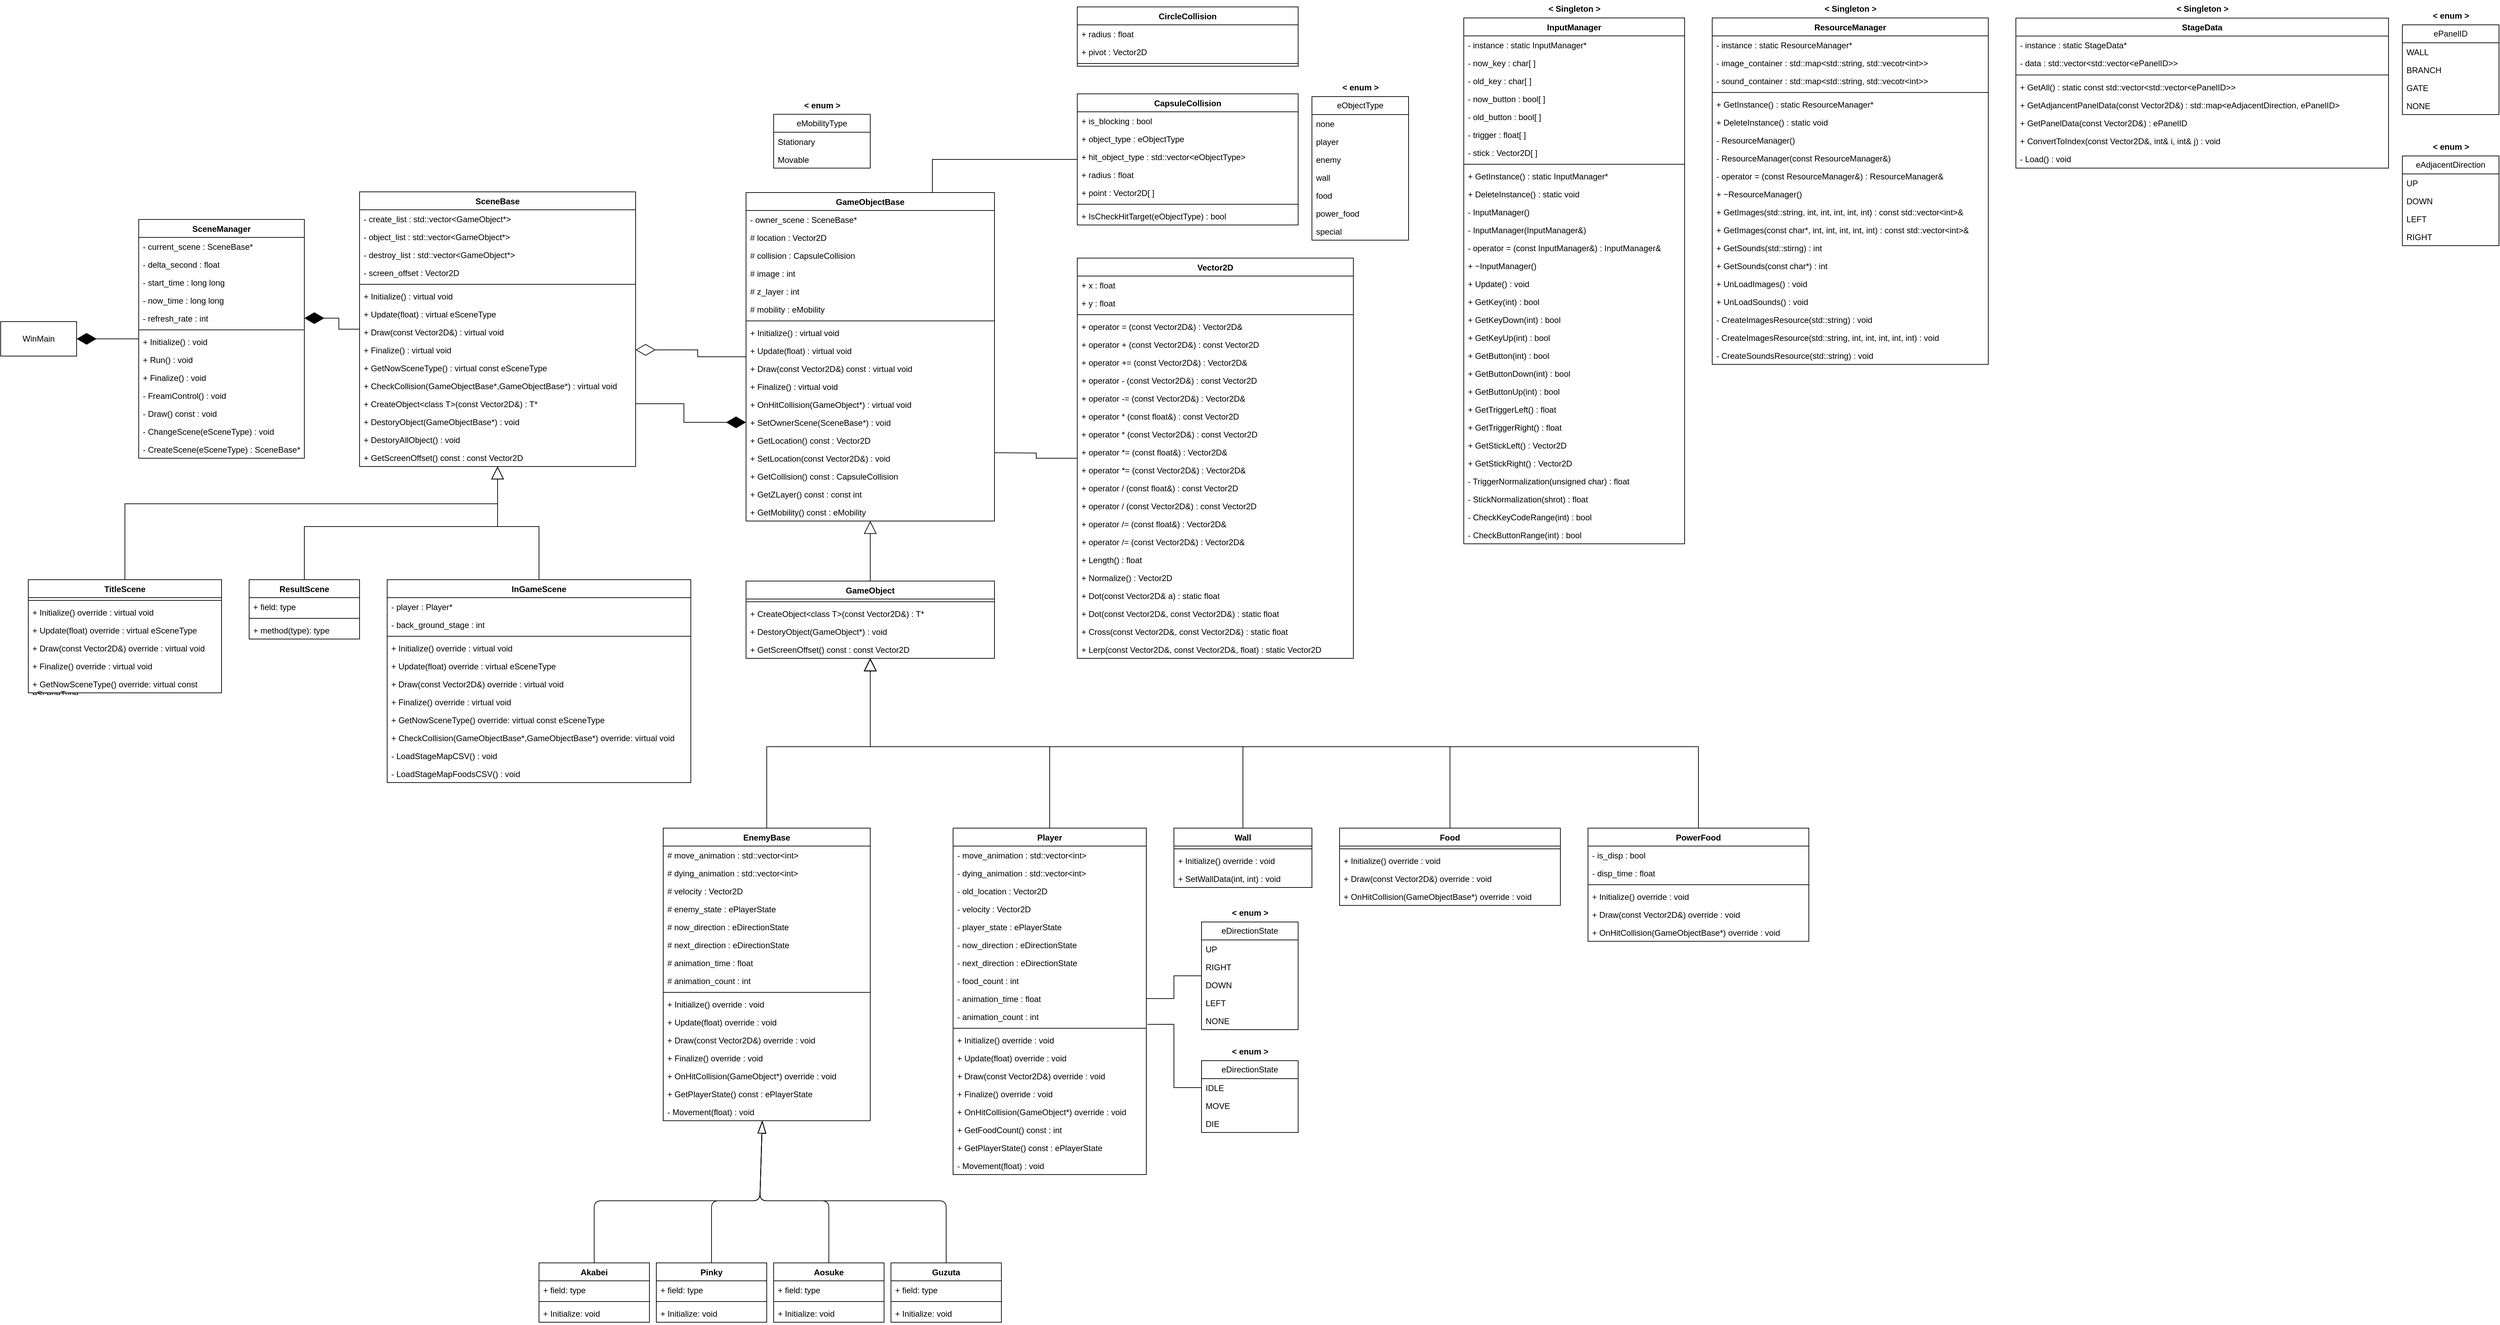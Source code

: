 <mxfile>
    <diagram id="C5RBs43oDa-KdzZeNtuy" name="Page-1">
        <mxGraphModel dx="571" dy="740" grid="1" gridSize="10" guides="1" tooltips="1" connect="1" arrows="1" fold="1" page="1" pageScale="1" pageWidth="827" pageHeight="1169" math="0" shadow="0">
            <root>
                <mxCell id="WIyWlLk6GJQsqaUBKTNV-0"/>
                <mxCell id="WIyWlLk6GJQsqaUBKTNV-1" parent="WIyWlLk6GJQsqaUBKTNV-0"/>
                <mxCell id="WuHR8rz0NU6yq_17Ip3w-0" value="WinMain" style="html=1;whiteSpace=wrap;" parent="WIyWlLk6GJQsqaUBKTNV-1" vertex="1">
                    <mxGeometry y="466" width="110" height="50" as="geometry"/>
                </mxCell>
                <mxCell id="WuHR8rz0NU6yq_17Ip3w-22" style="edgeStyle=orthogonalEdgeStyle;rounded=0;orthogonalLoop=1;jettySize=auto;html=1;endArrow=diamondThin;endFill=1;endSize=26;entryX=1;entryY=0.5;entryDx=0;entryDy=0;" parent="WIyWlLk6GJQsqaUBKTNV-1" source="WuHR8rz0NU6yq_17Ip3w-1" target="WuHR8rz0NU6yq_17Ip3w-0" edge="1">
                    <mxGeometry relative="1" as="geometry">
                        <mxPoint x="160" y="145" as="targetPoint"/>
                    </mxGeometry>
                </mxCell>
                <mxCell id="WuHR8rz0NU6yq_17Ip3w-1" value="SceneManager" style="swimlane;fontStyle=1;align=center;verticalAlign=top;childLayout=stackLayout;horizontal=1;startSize=26;horizontalStack=0;resizeParent=1;resizeParentMax=0;resizeLast=0;collapsible=1;marginBottom=0;whiteSpace=wrap;html=1;" parent="WIyWlLk6GJQsqaUBKTNV-1" vertex="1">
                    <mxGeometry x="200" y="318" width="240" height="346" as="geometry"/>
                </mxCell>
                <mxCell id="mY18_72aSn5p7ccf1aUi-102" value="- current_scene : SceneBase*" style="text;strokeColor=none;fillColor=none;align=left;verticalAlign=top;spacingLeft=4;spacingRight=4;overflow=hidden;rotatable=0;points=[[0,0.5],[1,0.5]];portConstraint=eastwest;whiteSpace=wrap;html=1;" parent="WuHR8rz0NU6yq_17Ip3w-1" vertex="1">
                    <mxGeometry y="26" width="240" height="26" as="geometry"/>
                </mxCell>
                <mxCell id="mY18_72aSn5p7ccf1aUi-103" value="- delta_second : float" style="text;strokeColor=none;fillColor=none;align=left;verticalAlign=top;spacingLeft=4;spacingRight=4;overflow=hidden;rotatable=0;points=[[0,0.5],[1,0.5]];portConstraint=eastwest;whiteSpace=wrap;html=1;" parent="WuHR8rz0NU6yq_17Ip3w-1" vertex="1">
                    <mxGeometry y="52" width="240" height="26" as="geometry"/>
                </mxCell>
                <mxCell id="mY18_72aSn5p7ccf1aUi-104" value="- start_time : long long" style="text;strokeColor=none;fillColor=none;align=left;verticalAlign=top;spacingLeft=4;spacingRight=4;overflow=hidden;rotatable=0;points=[[0,0.5],[1,0.5]];portConstraint=eastwest;whiteSpace=wrap;html=1;" parent="WuHR8rz0NU6yq_17Ip3w-1" vertex="1">
                    <mxGeometry y="78" width="240" height="26" as="geometry"/>
                </mxCell>
                <mxCell id="WuHR8rz0NU6yq_17Ip3w-2" value="- now_time : long long" style="text;strokeColor=none;fillColor=none;align=left;verticalAlign=top;spacingLeft=4;spacingRight=4;overflow=hidden;rotatable=0;points=[[0,0.5],[1,0.5]];portConstraint=eastwest;whiteSpace=wrap;html=1;" parent="WuHR8rz0NU6yq_17Ip3w-1" vertex="1">
                    <mxGeometry y="104" width="240" height="26" as="geometry"/>
                </mxCell>
                <mxCell id="mY18_72aSn5p7ccf1aUi-105" value="- refresh_rate : int" style="text;strokeColor=none;fillColor=none;align=left;verticalAlign=top;spacingLeft=4;spacingRight=4;overflow=hidden;rotatable=0;points=[[0,0.5],[1,0.5]];portConstraint=eastwest;whiteSpace=wrap;html=1;" parent="WuHR8rz0NU6yq_17Ip3w-1" vertex="1">
                    <mxGeometry y="130" width="240" height="26" as="geometry"/>
                </mxCell>
                <mxCell id="WuHR8rz0NU6yq_17Ip3w-3" value="" style="line;strokeWidth=1;fillColor=none;align=left;verticalAlign=middle;spacingTop=-1;spacingLeft=3;spacingRight=3;rotatable=0;labelPosition=right;points=[];portConstraint=eastwest;strokeColor=inherit;" parent="WuHR8rz0NU6yq_17Ip3w-1" vertex="1">
                    <mxGeometry y="156" width="240" height="8" as="geometry"/>
                </mxCell>
                <mxCell id="WuHR8rz0NU6yq_17Ip3w-4" value="+ Initialize() : void" style="text;strokeColor=none;fillColor=none;align=left;verticalAlign=top;spacingLeft=4;spacingRight=4;overflow=hidden;rotatable=0;points=[[0,0.5],[1,0.5]];portConstraint=eastwest;whiteSpace=wrap;html=1;" parent="WuHR8rz0NU6yq_17Ip3w-1" vertex="1">
                    <mxGeometry y="164" width="240" height="26" as="geometry"/>
                </mxCell>
                <mxCell id="mY18_72aSn5p7ccf1aUi-106" value="+ Run() : void" style="text;strokeColor=none;fillColor=none;align=left;verticalAlign=top;spacingLeft=4;spacingRight=4;overflow=hidden;rotatable=0;points=[[0,0.5],[1,0.5]];portConstraint=eastwest;whiteSpace=wrap;html=1;" parent="WuHR8rz0NU6yq_17Ip3w-1" vertex="1">
                    <mxGeometry y="190" width="240" height="26" as="geometry"/>
                </mxCell>
                <mxCell id="mY18_72aSn5p7ccf1aUi-107" value="+ Finalize() : void" style="text;strokeColor=none;fillColor=none;align=left;verticalAlign=top;spacingLeft=4;spacingRight=4;overflow=hidden;rotatable=0;points=[[0,0.5],[1,0.5]];portConstraint=eastwest;whiteSpace=wrap;html=1;" parent="WuHR8rz0NU6yq_17Ip3w-1" vertex="1">
                    <mxGeometry y="216" width="240" height="26" as="geometry"/>
                </mxCell>
                <mxCell id="mY18_72aSn5p7ccf1aUi-108" value="- FreamControl() : void" style="text;strokeColor=none;fillColor=none;align=left;verticalAlign=top;spacingLeft=4;spacingRight=4;overflow=hidden;rotatable=0;points=[[0,0.5],[1,0.5]];portConstraint=eastwest;whiteSpace=wrap;html=1;" parent="WuHR8rz0NU6yq_17Ip3w-1" vertex="1">
                    <mxGeometry y="242" width="240" height="26" as="geometry"/>
                </mxCell>
                <mxCell id="mY18_72aSn5p7ccf1aUi-109" value="- Draw() const : void" style="text;strokeColor=none;fillColor=none;align=left;verticalAlign=top;spacingLeft=4;spacingRight=4;overflow=hidden;rotatable=0;points=[[0,0.5],[1,0.5]];portConstraint=eastwest;whiteSpace=wrap;html=1;" parent="WuHR8rz0NU6yq_17Ip3w-1" vertex="1">
                    <mxGeometry y="268" width="240" height="26" as="geometry"/>
                </mxCell>
                <mxCell id="mY18_72aSn5p7ccf1aUi-110" value="- ChangeScene(eSceneType) : void" style="text;strokeColor=none;fillColor=none;align=left;verticalAlign=top;spacingLeft=4;spacingRight=4;overflow=hidden;rotatable=0;points=[[0,0.5],[1,0.5]];portConstraint=eastwest;whiteSpace=wrap;html=1;" parent="WuHR8rz0NU6yq_17Ip3w-1" vertex="1">
                    <mxGeometry y="294" width="240" height="26" as="geometry"/>
                </mxCell>
                <mxCell id="mY18_72aSn5p7ccf1aUi-111" value="- CreateScene(eSceneType) : SceneBase*" style="text;strokeColor=none;fillColor=none;align=left;verticalAlign=top;spacingLeft=4;spacingRight=4;overflow=hidden;rotatable=0;points=[[0,0.5],[1,0.5]];portConstraint=eastwest;whiteSpace=wrap;html=1;" parent="WuHR8rz0NU6yq_17Ip3w-1" vertex="1">
                    <mxGeometry y="320" width="240" height="26" as="geometry"/>
                </mxCell>
                <mxCell id="oVzlyGNM6keUcgTCYcQE-35" style="edgeStyle=orthogonalEdgeStyle;rounded=0;orthogonalLoop=1;jettySize=auto;html=1;entryX=0;entryY=0.5;entryDx=0;entryDy=0;exitX=1;exitY=0.5;exitDx=0;exitDy=0;endArrow=diamondThin;endFill=1;endSize=26;" parent="WIyWlLk6GJQsqaUBKTNV-1" source="mY18_72aSn5p7ccf1aUi-118" target="oVzlyGNM6keUcgTCYcQE-24" edge="1">
                    <mxGeometry relative="1" as="geometry"/>
                </mxCell>
                <mxCell id="1Y8LS_Z3hUtrGzQBwFu_-0" style="edgeStyle=orthogonalEdgeStyle;rounded=0;orthogonalLoop=1;jettySize=auto;html=1;entryX=1;entryY=0.5;entryDx=0;entryDy=0;endArrow=diamondThin;endFill=1;endSize=26;" parent="WIyWlLk6GJQsqaUBKTNV-1" source="WuHR8rz0NU6yq_17Ip3w-6" target="mY18_72aSn5p7ccf1aUi-105" edge="1">
                    <mxGeometry relative="1" as="geometry"/>
                </mxCell>
                <mxCell id="WuHR8rz0NU6yq_17Ip3w-6" value="SceneBase" style="swimlane;fontStyle=1;align=center;verticalAlign=top;childLayout=stackLayout;horizontal=1;startSize=26;horizontalStack=0;resizeParent=1;resizeParentMax=0;resizeLast=0;collapsible=1;marginBottom=0;whiteSpace=wrap;html=1;" parent="WIyWlLk6GJQsqaUBKTNV-1" vertex="1">
                    <mxGeometry x="520" y="278" width="400" height="398" as="geometry"/>
                </mxCell>
                <mxCell id="siNQnb_UFUft7kwGHg89-58" value="- create_list : std::vector&amp;lt;GameObject*&amp;gt;" style="text;strokeColor=none;fillColor=none;align=left;verticalAlign=top;spacingLeft=4;spacingRight=4;overflow=hidden;rotatable=0;points=[[0,0.5],[1,0.5]];portConstraint=eastwest;whiteSpace=wrap;html=1;" parent="WuHR8rz0NU6yq_17Ip3w-6" vertex="1">
                    <mxGeometry y="26" width="400" height="26" as="geometry"/>
                </mxCell>
                <mxCell id="mY18_72aSn5p7ccf1aUi-112" value="- object_list : std::vector&amp;lt;GameObject*&amp;gt;" style="text;strokeColor=none;fillColor=none;align=left;verticalAlign=top;spacingLeft=4;spacingRight=4;overflow=hidden;rotatable=0;points=[[0,0.5],[1,0.5]];portConstraint=eastwest;whiteSpace=wrap;html=1;" parent="WuHR8rz0NU6yq_17Ip3w-6" vertex="1">
                    <mxGeometry y="52" width="400" height="26" as="geometry"/>
                </mxCell>
                <mxCell id="mY18_72aSn5p7ccf1aUi-113" value="- destroy_list : std::vector&amp;lt;GameObject*&amp;gt;" style="text;strokeColor=none;fillColor=none;align=left;verticalAlign=top;spacingLeft=4;spacingRight=4;overflow=hidden;rotatable=0;points=[[0,0.5],[1,0.5]];portConstraint=eastwest;whiteSpace=wrap;html=1;" parent="WuHR8rz0NU6yq_17Ip3w-6" vertex="1">
                    <mxGeometry y="78" width="400" height="26" as="geometry"/>
                </mxCell>
                <mxCell id="WuHR8rz0NU6yq_17Ip3w-7" value="- screen_offset : Vector2D" style="text;strokeColor=none;fillColor=none;align=left;verticalAlign=top;spacingLeft=4;spacingRight=4;overflow=hidden;rotatable=0;points=[[0,0.5],[1,0.5]];portConstraint=eastwest;whiteSpace=wrap;html=1;" parent="WuHR8rz0NU6yq_17Ip3w-6" vertex="1">
                    <mxGeometry y="104" width="400" height="26" as="geometry"/>
                </mxCell>
                <mxCell id="WuHR8rz0NU6yq_17Ip3w-8" value="" style="line;strokeWidth=1;fillColor=none;align=left;verticalAlign=middle;spacingTop=-1;spacingLeft=3;spacingRight=3;rotatable=0;labelPosition=right;points=[];portConstraint=eastwest;strokeColor=inherit;" parent="WuHR8rz0NU6yq_17Ip3w-6" vertex="1">
                    <mxGeometry y="130" width="400" height="8" as="geometry"/>
                </mxCell>
                <mxCell id="WuHR8rz0NU6yq_17Ip3w-9" value="+ Initialize() : virtual void" style="text;strokeColor=none;fillColor=none;align=left;verticalAlign=top;spacingLeft=4;spacingRight=4;overflow=hidden;rotatable=0;points=[[0,0.5],[1,0.5]];portConstraint=eastwest;whiteSpace=wrap;html=1;" parent="WuHR8rz0NU6yq_17Ip3w-6" vertex="1">
                    <mxGeometry y="138" width="400" height="26" as="geometry"/>
                </mxCell>
                <mxCell id="mY18_72aSn5p7ccf1aUi-114" value="+ Update(float) : virtual eSceneType" style="text;strokeColor=none;fillColor=none;align=left;verticalAlign=top;spacingLeft=4;spacingRight=4;overflow=hidden;rotatable=0;points=[[0,0.5],[1,0.5]];portConstraint=eastwest;whiteSpace=wrap;html=1;" parent="WuHR8rz0NU6yq_17Ip3w-6" vertex="1">
                    <mxGeometry y="164" width="400" height="26" as="geometry"/>
                </mxCell>
                <mxCell id="mY18_72aSn5p7ccf1aUi-115" value="+ Draw(const Vector2D&amp;amp;) : virtual void" style="text;strokeColor=none;fillColor=none;align=left;verticalAlign=top;spacingLeft=4;spacingRight=4;overflow=hidden;rotatable=0;points=[[0,0.5],[1,0.5]];portConstraint=eastwest;whiteSpace=wrap;html=1;" parent="WuHR8rz0NU6yq_17Ip3w-6" vertex="1">
                    <mxGeometry y="190" width="400" height="26" as="geometry"/>
                </mxCell>
                <mxCell id="mY18_72aSn5p7ccf1aUi-116" value="+ Finalize() : virtual void" style="text;strokeColor=none;fillColor=none;align=left;verticalAlign=top;spacingLeft=4;spacingRight=4;overflow=hidden;rotatable=0;points=[[0,0.5],[1,0.5]];portConstraint=eastwest;whiteSpace=wrap;html=1;" parent="WuHR8rz0NU6yq_17Ip3w-6" vertex="1">
                    <mxGeometry y="216" width="400" height="26" as="geometry"/>
                </mxCell>
                <mxCell id="mY18_72aSn5p7ccf1aUi-117" value="+ GetNowSceneType() : virtual const eSceneType" style="text;strokeColor=none;fillColor=none;align=left;verticalAlign=top;spacingLeft=4;spacingRight=4;overflow=hidden;rotatable=0;points=[[0,0.5],[1,0.5]];portConstraint=eastwest;whiteSpace=wrap;html=1;" parent="WuHR8rz0NU6yq_17Ip3w-6" vertex="1">
                    <mxGeometry y="242" width="400" height="26" as="geometry"/>
                </mxCell>
                <mxCell id="mY18_72aSn5p7ccf1aUi-119" value="+ CheckCollision(GameObjectBase*,GameObjectBase*) : virtual void" style="text;strokeColor=none;fillColor=none;align=left;verticalAlign=top;spacingLeft=4;spacingRight=4;overflow=hidden;rotatable=0;points=[[0,0.5],[1,0.5]];portConstraint=eastwest;whiteSpace=wrap;html=1;" parent="WuHR8rz0NU6yq_17Ip3w-6" vertex="1">
                    <mxGeometry y="268" width="400" height="26" as="geometry"/>
                </mxCell>
                <mxCell id="mY18_72aSn5p7ccf1aUi-118" value="+ CreateObject&amp;lt;class T&amp;gt;(const Vector2D&amp;amp;) : T*" style="text;strokeColor=none;fillColor=none;align=left;verticalAlign=top;spacingLeft=4;spacingRight=4;overflow=hidden;rotatable=0;points=[[0,0.5],[1,0.5]];portConstraint=eastwest;whiteSpace=wrap;html=1;" parent="WuHR8rz0NU6yq_17Ip3w-6" vertex="1">
                    <mxGeometry y="294" width="400" height="26" as="geometry"/>
                </mxCell>
                <mxCell id="mY18_72aSn5p7ccf1aUi-120" value="+ DestoryObject(GameObjectBase*) : void" style="text;strokeColor=none;fillColor=none;align=left;verticalAlign=top;spacingLeft=4;spacingRight=4;overflow=hidden;rotatable=0;points=[[0,0.5],[1,0.5]];portConstraint=eastwest;whiteSpace=wrap;html=1;" parent="WuHR8rz0NU6yq_17Ip3w-6" vertex="1">
                    <mxGeometry y="320" width="400" height="26" as="geometry"/>
                </mxCell>
                <mxCell id="mY18_72aSn5p7ccf1aUi-121" value="+ DestoryAllObject() : void" style="text;strokeColor=none;fillColor=none;align=left;verticalAlign=top;spacingLeft=4;spacingRight=4;overflow=hidden;rotatable=0;points=[[0,0.5],[1,0.5]];portConstraint=eastwest;whiteSpace=wrap;html=1;" parent="WuHR8rz0NU6yq_17Ip3w-6" vertex="1">
                    <mxGeometry y="346" width="400" height="26" as="geometry"/>
                </mxCell>
                <mxCell id="mY18_72aSn5p7ccf1aUi-122" value="+ GetScreenOffset() const : const Vector2D" style="text;strokeColor=none;fillColor=none;align=left;verticalAlign=top;spacingLeft=4;spacingRight=4;overflow=hidden;rotatable=0;points=[[0,0.5],[1,0.5]];portConstraint=eastwest;whiteSpace=wrap;html=1;" parent="WuHR8rz0NU6yq_17Ip3w-6" vertex="1">
                    <mxGeometry y="372" width="400" height="26" as="geometry"/>
                </mxCell>
                <mxCell id="oVzlyGNM6keUcgTCYcQE-34" style="edgeStyle=orthogonalEdgeStyle;rounded=0;orthogonalLoop=1;jettySize=auto;html=1;entryX=1;entryY=0.5;entryDx=0;entryDy=0;endArrow=diamondThin;endFill=0;endSize=26;" parent="WIyWlLk6GJQsqaUBKTNV-1" source="WuHR8rz0NU6yq_17Ip3w-10" target="mY18_72aSn5p7ccf1aUi-116" edge="1">
                    <mxGeometry relative="1" as="geometry"/>
                </mxCell>
                <mxCell id="WuHR8rz0NU6yq_17Ip3w-10" value="GameObjectBase" style="swimlane;fontStyle=1;align=center;verticalAlign=top;childLayout=stackLayout;horizontal=1;startSize=26;horizontalStack=0;resizeParent=1;resizeParentMax=0;resizeLast=0;collapsible=1;marginBottom=0;whiteSpace=wrap;html=1;" parent="WIyWlLk6GJQsqaUBKTNV-1" vertex="1">
                    <mxGeometry x="1080" y="279" width="360" height="476" as="geometry"/>
                </mxCell>
                <mxCell id="WuHR8rz0NU6yq_17Ip3w-11" value="- owner_scene : SceneBase*" style="text;strokeColor=none;fillColor=none;align=left;verticalAlign=top;spacingLeft=4;spacingRight=4;overflow=hidden;rotatable=0;points=[[0,0.5],[1,0.5]];portConstraint=eastwest;whiteSpace=wrap;html=1;" parent="WuHR8rz0NU6yq_17Ip3w-10" vertex="1">
                    <mxGeometry y="26" width="360" height="26" as="geometry"/>
                </mxCell>
                <mxCell id="oVzlyGNM6keUcgTCYcQE-16" value="# location : Vector2D" style="text;strokeColor=none;fillColor=none;align=left;verticalAlign=top;spacingLeft=4;spacingRight=4;overflow=hidden;rotatable=0;points=[[0,0.5],[1,0.5]];portConstraint=eastwest;whiteSpace=wrap;html=1;" parent="WuHR8rz0NU6yq_17Ip3w-10" vertex="1">
                    <mxGeometry y="52" width="360" height="26" as="geometry"/>
                </mxCell>
                <mxCell id="oVzlyGNM6keUcgTCYcQE-17" value="# collision : CapsuleCollision" style="text;strokeColor=none;fillColor=none;align=left;verticalAlign=top;spacingLeft=4;spacingRight=4;overflow=hidden;rotatable=0;points=[[0,0.5],[1,0.5]];portConstraint=eastwest;whiteSpace=wrap;html=1;" parent="WuHR8rz0NU6yq_17Ip3w-10" vertex="1">
                    <mxGeometry y="78" width="360" height="26" as="geometry"/>
                </mxCell>
                <mxCell id="oVzlyGNM6keUcgTCYcQE-19" value="# image : int" style="text;strokeColor=none;fillColor=none;align=left;verticalAlign=top;spacingLeft=4;spacingRight=4;overflow=hidden;rotatable=0;points=[[0,0.5],[1,0.5]];portConstraint=eastwest;whiteSpace=wrap;html=1;" parent="WuHR8rz0NU6yq_17Ip3w-10" vertex="1">
                    <mxGeometry y="104" width="360" height="26" as="geometry"/>
                </mxCell>
                <mxCell id="oVzlyGNM6keUcgTCYcQE-18" value="# z_layer : int" style="text;strokeColor=none;fillColor=none;align=left;verticalAlign=top;spacingLeft=4;spacingRight=4;overflow=hidden;rotatable=0;points=[[0,0.5],[1,0.5]];portConstraint=eastwest;whiteSpace=wrap;html=1;" parent="WuHR8rz0NU6yq_17Ip3w-10" vertex="1">
                    <mxGeometry y="130" width="360" height="26" as="geometry"/>
                </mxCell>
                <mxCell id="siNQnb_UFUft7kwGHg89-60" value="# mobility : eMobility" style="text;strokeColor=none;fillColor=none;align=left;verticalAlign=top;spacingLeft=4;spacingRight=4;overflow=hidden;rotatable=0;points=[[0,0.5],[1,0.5]];portConstraint=eastwest;whiteSpace=wrap;html=1;" parent="WuHR8rz0NU6yq_17Ip3w-10" vertex="1">
                    <mxGeometry y="156" width="360" height="26" as="geometry"/>
                </mxCell>
                <mxCell id="WuHR8rz0NU6yq_17Ip3w-12" value="" style="line;strokeWidth=1;fillColor=none;align=left;verticalAlign=middle;spacingTop=-1;spacingLeft=3;spacingRight=3;rotatable=0;labelPosition=right;points=[];portConstraint=eastwest;strokeColor=inherit;" parent="WuHR8rz0NU6yq_17Ip3w-10" vertex="1">
                    <mxGeometry y="182" width="360" height="8" as="geometry"/>
                </mxCell>
                <mxCell id="WuHR8rz0NU6yq_17Ip3w-13" value="+ Initialize() : virtual void" style="text;strokeColor=none;fillColor=none;align=left;verticalAlign=top;spacingLeft=4;spacingRight=4;overflow=hidden;rotatable=0;points=[[0,0.5],[1,0.5]];portConstraint=eastwest;whiteSpace=wrap;html=1;" parent="WuHR8rz0NU6yq_17Ip3w-10" vertex="1">
                    <mxGeometry y="190" width="360" height="26" as="geometry"/>
                </mxCell>
                <mxCell id="oVzlyGNM6keUcgTCYcQE-20" value="+ Update(float) : virtual void" style="text;strokeColor=none;fillColor=none;align=left;verticalAlign=top;spacingLeft=4;spacingRight=4;overflow=hidden;rotatable=0;points=[[0,0.5],[1,0.5]];portConstraint=eastwest;whiteSpace=wrap;html=1;" parent="WuHR8rz0NU6yq_17Ip3w-10" vertex="1">
                    <mxGeometry y="216" width="360" height="26" as="geometry"/>
                </mxCell>
                <mxCell id="oVzlyGNM6keUcgTCYcQE-21" value="+ Draw(const Vector2D&amp;amp;) const : virtual void" style="text;strokeColor=none;fillColor=none;align=left;verticalAlign=top;spacingLeft=4;spacingRight=4;overflow=hidden;rotatable=0;points=[[0,0.5],[1,0.5]];portConstraint=eastwest;whiteSpace=wrap;html=1;" parent="WuHR8rz0NU6yq_17Ip3w-10" vertex="1">
                    <mxGeometry y="242" width="360" height="26" as="geometry"/>
                </mxCell>
                <mxCell id="oVzlyGNM6keUcgTCYcQE-22" value="+ Finalize() : virtual void" style="text;strokeColor=none;fillColor=none;align=left;verticalAlign=top;spacingLeft=4;spacingRight=4;overflow=hidden;rotatable=0;points=[[0,0.5],[1,0.5]];portConstraint=eastwest;whiteSpace=wrap;html=1;" parent="WuHR8rz0NU6yq_17Ip3w-10" vertex="1">
                    <mxGeometry y="268" width="360" height="26" as="geometry"/>
                </mxCell>
                <mxCell id="oVzlyGNM6keUcgTCYcQE-23" value="+ OnHitCollision(GameObject*) : virtual void" style="text;strokeColor=none;fillColor=none;align=left;verticalAlign=top;spacingLeft=4;spacingRight=4;overflow=hidden;rotatable=0;points=[[0,0.5],[1,0.5]];portConstraint=eastwest;whiteSpace=wrap;html=1;" parent="WuHR8rz0NU6yq_17Ip3w-10" vertex="1">
                    <mxGeometry y="294" width="360" height="26" as="geometry"/>
                </mxCell>
                <mxCell id="oVzlyGNM6keUcgTCYcQE-24" value="+ SetOwnerScene(SceneBase*) : void" style="text;strokeColor=none;fillColor=none;align=left;verticalAlign=top;spacingLeft=4;spacingRight=4;overflow=hidden;rotatable=0;points=[[0,0.5],[1,0.5]];portConstraint=eastwest;whiteSpace=wrap;html=1;" parent="WuHR8rz0NU6yq_17Ip3w-10" vertex="1">
                    <mxGeometry y="320" width="360" height="26" as="geometry"/>
                </mxCell>
                <mxCell id="oVzlyGNM6keUcgTCYcQE-25" value="+ GetLocation() const : Vector2D" style="text;strokeColor=none;fillColor=none;align=left;verticalAlign=top;spacingLeft=4;spacingRight=4;overflow=hidden;rotatable=0;points=[[0,0.5],[1,0.5]];portConstraint=eastwest;whiteSpace=wrap;html=1;" parent="WuHR8rz0NU6yq_17Ip3w-10" vertex="1">
                    <mxGeometry y="346" width="360" height="26" as="geometry"/>
                </mxCell>
                <mxCell id="oVzlyGNM6keUcgTCYcQE-26" value="+ SetLocation(const Vector2D&amp;amp;) : void" style="text;strokeColor=none;fillColor=none;align=left;verticalAlign=top;spacingLeft=4;spacingRight=4;overflow=hidden;rotatable=0;points=[[0,0.5],[1,0.5]];portConstraint=eastwest;whiteSpace=wrap;html=1;" parent="WuHR8rz0NU6yq_17Ip3w-10" vertex="1">
                    <mxGeometry y="372" width="360" height="26" as="geometry"/>
                </mxCell>
                <mxCell id="oVzlyGNM6keUcgTCYcQE-27" value="+ GetCollision() const : CapsuleCollision" style="text;strokeColor=none;fillColor=none;align=left;verticalAlign=top;spacingLeft=4;spacingRight=4;overflow=hidden;rotatable=0;points=[[0,0.5],[1,0.5]];portConstraint=eastwest;whiteSpace=wrap;html=1;" parent="WuHR8rz0NU6yq_17Ip3w-10" vertex="1">
                    <mxGeometry y="398" width="360" height="26" as="geometry"/>
                </mxCell>
                <mxCell id="oVzlyGNM6keUcgTCYcQE-28" value="+ GetZLayer() const : const int" style="text;strokeColor=none;fillColor=none;align=left;verticalAlign=top;spacingLeft=4;spacingRight=4;overflow=hidden;rotatable=0;points=[[0,0.5],[1,0.5]];portConstraint=eastwest;whiteSpace=wrap;html=1;" parent="WuHR8rz0NU6yq_17Ip3w-10" vertex="1">
                    <mxGeometry y="424" width="360" height="26" as="geometry"/>
                </mxCell>
                <mxCell id="siNQnb_UFUft7kwGHg89-59" value="+ GetMobility() const : eMobility" style="text;strokeColor=none;fillColor=none;align=left;verticalAlign=top;spacingLeft=4;spacingRight=4;overflow=hidden;rotatable=0;points=[[0,0.5],[1,0.5]];portConstraint=eastwest;whiteSpace=wrap;html=1;" parent="WuHR8rz0NU6yq_17Ip3w-10" vertex="1">
                    <mxGeometry y="450" width="360" height="26" as="geometry"/>
                </mxCell>
                <mxCell id="oVzlyGNM6keUcgTCYcQE-32" style="edgeStyle=orthogonalEdgeStyle;rounded=0;orthogonalLoop=1;jettySize=auto;html=1;entryX=0.5;entryY=1;entryDx=0;entryDy=0;endArrow=block;endFill=0;endSize=16;" parent="WIyWlLk6GJQsqaUBKTNV-1" source="WuHR8rz0NU6yq_17Ip3w-16" target="WuHR8rz0NU6yq_17Ip3w-10" edge="1">
                    <mxGeometry relative="1" as="geometry"/>
                </mxCell>
                <mxCell id="WuHR8rz0NU6yq_17Ip3w-16" value="GameObject" style="swimlane;fontStyle=1;align=center;verticalAlign=top;childLayout=stackLayout;horizontal=1;startSize=26;horizontalStack=0;resizeParent=1;resizeParentMax=0;resizeLast=0;collapsible=1;marginBottom=0;whiteSpace=wrap;html=1;" parent="WIyWlLk6GJQsqaUBKTNV-1" vertex="1">
                    <mxGeometry x="1080" y="842" width="360" height="112" as="geometry"/>
                </mxCell>
                <mxCell id="WuHR8rz0NU6yq_17Ip3w-18" value="" style="line;strokeWidth=1;fillColor=none;align=left;verticalAlign=middle;spacingTop=-1;spacingLeft=3;spacingRight=3;rotatable=0;labelPosition=right;points=[];portConstraint=eastwest;strokeColor=inherit;" parent="WuHR8rz0NU6yq_17Ip3w-16" vertex="1">
                    <mxGeometry y="26" width="360" height="8" as="geometry"/>
                </mxCell>
                <mxCell id="WuHR8rz0NU6yq_17Ip3w-19" value="+ CreateObject&amp;lt;class T&amp;gt;(const Vector2D&amp;amp;) : T*" style="text;strokeColor=none;fillColor=none;align=left;verticalAlign=top;spacingLeft=4;spacingRight=4;overflow=hidden;rotatable=0;points=[[0,0.5],[1,0.5]];portConstraint=eastwest;whiteSpace=wrap;html=1;" parent="WuHR8rz0NU6yq_17Ip3w-16" vertex="1">
                    <mxGeometry y="34" width="360" height="26" as="geometry"/>
                </mxCell>
                <mxCell id="oVzlyGNM6keUcgTCYcQE-30" value="+ DestoryObject(GameObject*) : void" style="text;strokeColor=none;fillColor=none;align=left;verticalAlign=top;spacingLeft=4;spacingRight=4;overflow=hidden;rotatable=0;points=[[0,0.5],[1,0.5]];portConstraint=eastwest;whiteSpace=wrap;html=1;" parent="WuHR8rz0NU6yq_17Ip3w-16" vertex="1">
                    <mxGeometry y="60" width="360" height="26" as="geometry"/>
                </mxCell>
                <mxCell id="oVzlyGNM6keUcgTCYcQE-31" value="+ GetScreenOffset() const : const Vector2D" style="text;strokeColor=none;fillColor=none;align=left;verticalAlign=top;spacingLeft=4;spacingRight=4;overflow=hidden;rotatable=0;points=[[0,0.5],[1,0.5]];portConstraint=eastwest;whiteSpace=wrap;html=1;" parent="WuHR8rz0NU6yq_17Ip3w-16" vertex="1">
                    <mxGeometry y="86" width="360" height="26" as="geometry"/>
                </mxCell>
                <mxCell id="oVzlyGNM6keUcgTCYcQE-36" style="edgeStyle=orthogonalEdgeStyle;rounded=0;orthogonalLoop=1;jettySize=auto;html=1;entryX=1;entryY=0.5;entryDx=0;entryDy=0;endArrow=none;endFill=0;" parent="WIyWlLk6GJQsqaUBKTNV-1" source="WuHR8rz0NU6yq_17Ip3w-31" edge="1">
                    <mxGeometry relative="1" as="geometry">
                        <mxPoint x="1440" y="656" as="targetPoint"/>
                    </mxGeometry>
                </mxCell>
                <mxCell id="WuHR8rz0NU6yq_17Ip3w-31" value="Vector2D" style="swimlane;fontStyle=1;align=center;verticalAlign=top;childLayout=stackLayout;horizontal=1;startSize=26;horizontalStack=0;resizeParent=1;resizeParentMax=0;resizeLast=0;collapsible=1;marginBottom=0;whiteSpace=wrap;html=1;" parent="WIyWlLk6GJQsqaUBKTNV-1" vertex="1">
                    <mxGeometry x="1560" y="374" width="400" height="580" as="geometry"/>
                </mxCell>
                <mxCell id="WuHR8rz0NU6yq_17Ip3w-32" value="+ x : float" style="text;strokeColor=none;fillColor=none;align=left;verticalAlign=top;spacingLeft=4;spacingRight=4;overflow=hidden;rotatable=0;points=[[0,0.5],[1,0.5]];portConstraint=eastwest;whiteSpace=wrap;html=1;" parent="WuHR8rz0NU6yq_17Ip3w-31" vertex="1">
                    <mxGeometry y="26" width="400" height="26" as="geometry"/>
                </mxCell>
                <mxCell id="mY18_72aSn5p7ccf1aUi-0" value="+ y : float" style="text;strokeColor=none;fillColor=none;align=left;verticalAlign=top;spacingLeft=4;spacingRight=4;overflow=hidden;rotatable=0;points=[[0,0.5],[1,0.5]];portConstraint=eastwest;whiteSpace=wrap;html=1;" parent="WuHR8rz0NU6yq_17Ip3w-31" vertex="1">
                    <mxGeometry y="52" width="400" height="26" as="geometry"/>
                </mxCell>
                <mxCell id="WuHR8rz0NU6yq_17Ip3w-33" value="" style="line;strokeWidth=1;fillColor=none;align=left;verticalAlign=middle;spacingTop=-1;spacingLeft=3;spacingRight=3;rotatable=0;labelPosition=right;points=[];portConstraint=eastwest;strokeColor=inherit;" parent="WuHR8rz0NU6yq_17Ip3w-31" vertex="1">
                    <mxGeometry y="78" width="400" height="8" as="geometry"/>
                </mxCell>
                <mxCell id="WuHR8rz0NU6yq_17Ip3w-34" value="+ operator = (const Vector2D&amp;amp;) : Vector2D&amp;amp;" style="text;strokeColor=none;fillColor=none;align=left;verticalAlign=top;spacingLeft=4;spacingRight=4;overflow=hidden;rotatable=0;points=[[0,0.5],[1,0.5]];portConstraint=eastwest;whiteSpace=wrap;html=1;" parent="WuHR8rz0NU6yq_17Ip3w-31" vertex="1">
                    <mxGeometry y="86" width="400" height="26" as="geometry"/>
                </mxCell>
                <mxCell id="mY18_72aSn5p7ccf1aUi-1" value="+ operator + (const Vector2D&amp;amp;) : const Vector2D" style="text;strokeColor=none;fillColor=none;align=left;verticalAlign=top;spacingLeft=4;spacingRight=4;overflow=hidden;rotatable=0;points=[[0,0.5],[1,0.5]];portConstraint=eastwest;whiteSpace=wrap;html=1;" parent="WuHR8rz0NU6yq_17Ip3w-31" vertex="1">
                    <mxGeometry y="112" width="400" height="26" as="geometry"/>
                </mxCell>
                <mxCell id="mY18_72aSn5p7ccf1aUi-2" value="+ operator += (const Vector2D&amp;amp;) : Vector2D&amp;amp;" style="text;strokeColor=none;fillColor=none;align=left;verticalAlign=top;spacingLeft=4;spacingRight=4;overflow=hidden;rotatable=0;points=[[0,0.5],[1,0.5]];portConstraint=eastwest;whiteSpace=wrap;html=1;" parent="WuHR8rz0NU6yq_17Ip3w-31" vertex="1">
                    <mxGeometry y="138" width="400" height="26" as="geometry"/>
                </mxCell>
                <mxCell id="mY18_72aSn5p7ccf1aUi-3" value="+ operator - (const Vector2D&amp;amp;) : const Vector2D" style="text;strokeColor=none;fillColor=none;align=left;verticalAlign=top;spacingLeft=4;spacingRight=4;overflow=hidden;rotatable=0;points=[[0,0.5],[1,0.5]];portConstraint=eastwest;whiteSpace=wrap;html=1;" parent="WuHR8rz0NU6yq_17Ip3w-31" vertex="1">
                    <mxGeometry y="164" width="400" height="26" as="geometry"/>
                </mxCell>
                <mxCell id="mY18_72aSn5p7ccf1aUi-4" value="+ operator -= (const Vector2D&amp;amp;) : Vector2D&amp;amp;" style="text;strokeColor=none;fillColor=none;align=left;verticalAlign=top;spacingLeft=4;spacingRight=4;overflow=hidden;rotatable=0;points=[[0,0.5],[1,0.5]];portConstraint=eastwest;whiteSpace=wrap;html=1;" parent="WuHR8rz0NU6yq_17Ip3w-31" vertex="1">
                    <mxGeometry y="190" width="400" height="26" as="geometry"/>
                </mxCell>
                <mxCell id="mY18_72aSn5p7ccf1aUi-5" value="+ operator * (const float&amp;amp;) : const Vector2D" style="text;strokeColor=none;fillColor=none;align=left;verticalAlign=top;spacingLeft=4;spacingRight=4;overflow=hidden;rotatable=0;points=[[0,0.5],[1,0.5]];portConstraint=eastwest;whiteSpace=wrap;html=1;" parent="WuHR8rz0NU6yq_17Ip3w-31" vertex="1">
                    <mxGeometry y="216" width="400" height="26" as="geometry"/>
                </mxCell>
                <mxCell id="mY18_72aSn5p7ccf1aUi-6" value="+ operator * (const Vector2D&amp;amp;) : const Vector2D" style="text;strokeColor=none;fillColor=none;align=left;verticalAlign=top;spacingLeft=4;spacingRight=4;overflow=hidden;rotatable=0;points=[[0,0.5],[1,0.5]];portConstraint=eastwest;whiteSpace=wrap;html=1;" parent="WuHR8rz0NU6yq_17Ip3w-31" vertex="1">
                    <mxGeometry y="242" width="400" height="26" as="geometry"/>
                </mxCell>
                <mxCell id="mY18_72aSn5p7ccf1aUi-7" value="+ operator *= (const float&amp;amp;) : Vector2D&amp;amp;" style="text;strokeColor=none;fillColor=none;align=left;verticalAlign=top;spacingLeft=4;spacingRight=4;overflow=hidden;rotatable=0;points=[[0,0.5],[1,0.5]];portConstraint=eastwest;whiteSpace=wrap;html=1;" parent="WuHR8rz0NU6yq_17Ip3w-31" vertex="1">
                    <mxGeometry y="268" width="400" height="26" as="geometry"/>
                </mxCell>
                <mxCell id="mY18_72aSn5p7ccf1aUi-8" value="+ operator *= (const Vector2D&amp;amp;) : Vector2D&amp;amp;" style="text;strokeColor=none;fillColor=none;align=left;verticalAlign=top;spacingLeft=4;spacingRight=4;overflow=hidden;rotatable=0;points=[[0,0.5],[1,0.5]];portConstraint=eastwest;whiteSpace=wrap;html=1;" parent="WuHR8rz0NU6yq_17Ip3w-31" vertex="1">
                    <mxGeometry y="294" width="400" height="26" as="geometry"/>
                </mxCell>
                <mxCell id="mY18_72aSn5p7ccf1aUi-9" value="+ operator / (const float&amp;amp;) : const Vector2D" style="text;strokeColor=none;fillColor=none;align=left;verticalAlign=top;spacingLeft=4;spacingRight=4;overflow=hidden;rotatable=0;points=[[0,0.5],[1,0.5]];portConstraint=eastwest;whiteSpace=wrap;html=1;" parent="WuHR8rz0NU6yq_17Ip3w-31" vertex="1">
                    <mxGeometry y="320" width="400" height="26" as="geometry"/>
                </mxCell>
                <mxCell id="mY18_72aSn5p7ccf1aUi-10" value="+ operator / (const Vector2D&amp;amp;) : const Vector2D" style="text;strokeColor=none;fillColor=none;align=left;verticalAlign=top;spacingLeft=4;spacingRight=4;overflow=hidden;rotatable=0;points=[[0,0.5],[1,0.5]];portConstraint=eastwest;whiteSpace=wrap;html=1;" parent="WuHR8rz0NU6yq_17Ip3w-31" vertex="1">
                    <mxGeometry y="346" width="400" height="26" as="geometry"/>
                </mxCell>
                <mxCell id="mY18_72aSn5p7ccf1aUi-11" value="+ operator /= (const float&amp;amp;) : Vector2D&amp;amp;" style="text;strokeColor=none;fillColor=none;align=left;verticalAlign=top;spacingLeft=4;spacingRight=4;overflow=hidden;rotatable=0;points=[[0,0.5],[1,0.5]];portConstraint=eastwest;whiteSpace=wrap;html=1;" parent="WuHR8rz0NU6yq_17Ip3w-31" vertex="1">
                    <mxGeometry y="372" width="400" height="26" as="geometry"/>
                </mxCell>
                <mxCell id="mY18_72aSn5p7ccf1aUi-12" value="+ operator /= (const Vector2D&amp;amp;) : Vector2D&amp;amp;" style="text;strokeColor=none;fillColor=none;align=left;verticalAlign=top;spacingLeft=4;spacingRight=4;overflow=hidden;rotatable=0;points=[[0,0.5],[1,0.5]];portConstraint=eastwest;whiteSpace=wrap;html=1;" parent="WuHR8rz0NU6yq_17Ip3w-31" vertex="1">
                    <mxGeometry y="398" width="400" height="26" as="geometry"/>
                </mxCell>
                <mxCell id="mY18_72aSn5p7ccf1aUi-13" value="+ Length() : float" style="text;strokeColor=none;fillColor=none;align=left;verticalAlign=top;spacingLeft=4;spacingRight=4;overflow=hidden;rotatable=0;points=[[0,0.5],[1,0.5]];portConstraint=eastwest;whiteSpace=wrap;html=1;" parent="WuHR8rz0NU6yq_17Ip3w-31" vertex="1">
                    <mxGeometry y="424" width="400" height="26" as="geometry"/>
                </mxCell>
                <mxCell id="mY18_72aSn5p7ccf1aUi-14" value="+ Normalize() : Vector2D" style="text;strokeColor=none;fillColor=none;align=left;verticalAlign=top;spacingLeft=4;spacingRight=4;overflow=hidden;rotatable=0;points=[[0,0.5],[1,0.5]];portConstraint=eastwest;whiteSpace=wrap;html=1;" parent="WuHR8rz0NU6yq_17Ip3w-31" vertex="1">
                    <mxGeometry y="450" width="400" height="26" as="geometry"/>
                </mxCell>
                <mxCell id="mY18_72aSn5p7ccf1aUi-15" value="+ Dot(const Vector2D&amp;amp; a) : static float" style="text;strokeColor=none;fillColor=none;align=left;verticalAlign=top;spacingLeft=4;spacingRight=4;overflow=hidden;rotatable=0;points=[[0,0.5],[1,0.5]];portConstraint=eastwest;whiteSpace=wrap;html=1;" parent="WuHR8rz0NU6yq_17Ip3w-31" vertex="1">
                    <mxGeometry y="476" width="400" height="26" as="geometry"/>
                </mxCell>
                <mxCell id="mY18_72aSn5p7ccf1aUi-16" value="+ Dot(const Vector2D&amp;amp;, const Vector2D&amp;amp;) : static float" style="text;strokeColor=none;fillColor=none;align=left;verticalAlign=top;spacingLeft=4;spacingRight=4;overflow=hidden;rotatable=0;points=[[0,0.5],[1,0.5]];portConstraint=eastwest;whiteSpace=wrap;html=1;" parent="WuHR8rz0NU6yq_17Ip3w-31" vertex="1">
                    <mxGeometry y="502" width="400" height="26" as="geometry"/>
                </mxCell>
                <mxCell id="mY18_72aSn5p7ccf1aUi-17" value="+ Cross(const Vector2D&amp;amp;, const Vector2D&amp;amp;) : static float" style="text;strokeColor=none;fillColor=none;align=left;verticalAlign=top;spacingLeft=4;spacingRight=4;overflow=hidden;rotatable=0;points=[[0,0.5],[1,0.5]];portConstraint=eastwest;whiteSpace=wrap;html=1;" parent="WuHR8rz0NU6yq_17Ip3w-31" vertex="1">
                    <mxGeometry y="528" width="400" height="26" as="geometry"/>
                </mxCell>
                <mxCell id="mY18_72aSn5p7ccf1aUi-18" value="+ Lerp(const Vector2D&amp;amp;, const Vector2D&amp;amp;, float) : static Vector2D" style="text;strokeColor=none;fillColor=none;align=left;verticalAlign=top;spacingLeft=4;spacingRight=4;overflow=hidden;rotatable=0;points=[[0,0.5],[1,0.5]];portConstraint=eastwest;whiteSpace=wrap;html=1;" parent="WuHR8rz0NU6yq_17Ip3w-31" vertex="1">
                    <mxGeometry y="554" width="400" height="26" as="geometry"/>
                </mxCell>
                <mxCell id="oVzlyGNM6keUcgTCYcQE-37" style="edgeStyle=orthogonalEdgeStyle;rounded=0;orthogonalLoop=1;jettySize=auto;html=1;entryX=0.75;entryY=0;entryDx=0;entryDy=0;endArrow=none;endFill=0;" parent="WIyWlLk6GJQsqaUBKTNV-1" source="WuHR8rz0NU6yq_17Ip3w-35" target="WuHR8rz0NU6yq_17Ip3w-10" edge="1">
                    <mxGeometry relative="1" as="geometry"/>
                </mxCell>
                <mxCell id="WuHR8rz0NU6yq_17Ip3w-35" value="CapsuleCollision" style="swimlane;fontStyle=1;align=center;verticalAlign=top;childLayout=stackLayout;horizontal=1;startSize=26;horizontalStack=0;resizeParent=1;resizeParentMax=0;resizeLast=0;collapsible=1;marginBottom=0;whiteSpace=wrap;html=1;" parent="WIyWlLk6GJQsqaUBKTNV-1" vertex="1">
                    <mxGeometry x="1560" y="136" width="320" height="190" as="geometry"/>
                </mxCell>
                <mxCell id="mY18_72aSn5p7ccf1aUi-19" value="+ is_blocking : bool" style="text;strokeColor=none;fillColor=none;align=left;verticalAlign=top;spacingLeft=4;spacingRight=4;overflow=hidden;rotatable=0;points=[[0,0.5],[1,0.5]];portConstraint=eastwest;whiteSpace=wrap;html=1;" parent="WuHR8rz0NU6yq_17Ip3w-35" vertex="1">
                    <mxGeometry y="26" width="320" height="26" as="geometry"/>
                </mxCell>
                <mxCell id="mY18_72aSn5p7ccf1aUi-22" value="+ object_type : eObjectType" style="text;strokeColor=none;fillColor=none;align=left;verticalAlign=top;spacingLeft=4;spacingRight=4;overflow=hidden;rotatable=0;points=[[0,0.5],[1,0.5]];portConstraint=eastwest;whiteSpace=wrap;html=1;" parent="WuHR8rz0NU6yq_17Ip3w-35" vertex="1">
                    <mxGeometry y="52" width="320" height="26" as="geometry"/>
                </mxCell>
                <mxCell id="mY18_72aSn5p7ccf1aUi-21" value="+ hit_object_type : std::vector&amp;lt;eObjectType&amp;gt;" style="text;strokeColor=none;fillColor=none;align=left;verticalAlign=top;spacingLeft=4;spacingRight=4;overflow=hidden;rotatable=0;points=[[0,0.5],[1,0.5]];portConstraint=eastwest;whiteSpace=wrap;html=1;" parent="WuHR8rz0NU6yq_17Ip3w-35" vertex="1">
                    <mxGeometry y="78" width="320" height="26" as="geometry"/>
                </mxCell>
                <mxCell id="mY18_72aSn5p7ccf1aUi-20" value="+ radius : float" style="text;strokeColor=none;fillColor=none;align=left;verticalAlign=top;spacingLeft=4;spacingRight=4;overflow=hidden;rotatable=0;points=[[0,0.5],[1,0.5]];portConstraint=eastwest;whiteSpace=wrap;html=1;" parent="WuHR8rz0NU6yq_17Ip3w-35" vertex="1">
                    <mxGeometry y="104" width="320" height="26" as="geometry"/>
                </mxCell>
                <mxCell id="WuHR8rz0NU6yq_17Ip3w-36" value="+ point : Vector2D[ ]" style="text;strokeColor=none;fillColor=none;align=left;verticalAlign=top;spacingLeft=4;spacingRight=4;overflow=hidden;rotatable=0;points=[[0,0.5],[1,0.5]];portConstraint=eastwest;whiteSpace=wrap;html=1;" parent="WuHR8rz0NU6yq_17Ip3w-35" vertex="1">
                    <mxGeometry y="130" width="320" height="26" as="geometry"/>
                </mxCell>
                <mxCell id="WuHR8rz0NU6yq_17Ip3w-37" value="" style="line;strokeWidth=1;fillColor=none;align=left;verticalAlign=middle;spacingTop=-1;spacingLeft=3;spacingRight=3;rotatable=0;labelPosition=right;points=[];portConstraint=eastwest;strokeColor=inherit;" parent="WuHR8rz0NU6yq_17Ip3w-35" vertex="1">
                    <mxGeometry y="156" width="320" height="8" as="geometry"/>
                </mxCell>
                <mxCell id="WuHR8rz0NU6yq_17Ip3w-38" value="+ IsCheckHitTarget(eObjectType) : bool" style="text;strokeColor=none;fillColor=none;align=left;verticalAlign=top;spacingLeft=4;spacingRight=4;overflow=hidden;rotatable=0;points=[[0,0.5],[1,0.5]];portConstraint=eastwest;whiteSpace=wrap;html=1;" parent="WuHR8rz0NU6yq_17Ip3w-35" vertex="1">
                    <mxGeometry y="164" width="320" height="26" as="geometry"/>
                </mxCell>
                <mxCell id="WuHR8rz0NU6yq_17Ip3w-52" style="edgeStyle=orthogonalEdgeStyle;rounded=0;orthogonalLoop=1;jettySize=auto;html=1;endSize=16;endArrow=block;endFill=0;exitX=0.5;exitY=0;exitDx=0;exitDy=0;" parent="WIyWlLk6GJQsqaUBKTNV-1" source="WuHR8rz0NU6yq_17Ip3w-39" target="WuHR8rz0NU6yq_17Ip3w-6" edge="1">
                    <mxGeometry relative="1" as="geometry"/>
                </mxCell>
                <mxCell id="WuHR8rz0NU6yq_17Ip3w-39" value="InGameScene" style="swimlane;fontStyle=1;align=center;verticalAlign=top;childLayout=stackLayout;horizontal=1;startSize=26;horizontalStack=0;resizeParent=1;resizeParentMax=0;resizeLast=0;collapsible=1;marginBottom=0;whiteSpace=wrap;html=1;" parent="WIyWlLk6GJQsqaUBKTNV-1" vertex="1">
                    <mxGeometry x="560" y="840" width="440" height="294" as="geometry"/>
                </mxCell>
                <mxCell id="WuHR8rz0NU6yq_17Ip3w-40" value="- player : Player*" style="text;strokeColor=none;fillColor=none;align=left;verticalAlign=top;spacingLeft=4;spacingRight=4;overflow=hidden;rotatable=0;points=[[0,0.5],[1,0.5]];portConstraint=eastwest;whiteSpace=wrap;html=1;" parent="WuHR8rz0NU6yq_17Ip3w-39" vertex="1">
                    <mxGeometry y="26" width="440" height="26" as="geometry"/>
                </mxCell>
                <mxCell id="Uqqa1j4FVcGAn3yX0FVU-23" value="- back_ground_stage : int" style="text;strokeColor=none;fillColor=none;align=left;verticalAlign=top;spacingLeft=4;spacingRight=4;overflow=hidden;rotatable=0;points=[[0,0.5],[1,0.5]];portConstraint=eastwest;whiteSpace=wrap;html=1;" parent="WuHR8rz0NU6yq_17Ip3w-39" vertex="1">
                    <mxGeometry y="52" width="440" height="26" as="geometry"/>
                </mxCell>
                <mxCell id="WuHR8rz0NU6yq_17Ip3w-41" value="" style="line;strokeWidth=1;fillColor=none;align=left;verticalAlign=middle;spacingTop=-1;spacingLeft=3;spacingRight=3;rotatable=0;labelPosition=right;points=[];portConstraint=eastwest;strokeColor=inherit;" parent="WuHR8rz0NU6yq_17Ip3w-39" vertex="1">
                    <mxGeometry y="78" width="440" height="8" as="geometry"/>
                </mxCell>
                <mxCell id="WuHR8rz0NU6yq_17Ip3w-42" value="+ Initialize() override : virtual void" style="text;strokeColor=none;fillColor=none;align=left;verticalAlign=top;spacingLeft=4;spacingRight=4;overflow=hidden;rotatable=0;points=[[0,0.5],[1,0.5]];portConstraint=eastwest;whiteSpace=wrap;html=1;" parent="WuHR8rz0NU6yq_17Ip3w-39" vertex="1">
                    <mxGeometry y="86" width="440" height="26" as="geometry"/>
                </mxCell>
                <mxCell id="Uqqa1j4FVcGAn3yX0FVU-24" value="+ Update(float) override : virtual eSceneType" style="text;strokeColor=none;fillColor=none;align=left;verticalAlign=top;spacingLeft=4;spacingRight=4;overflow=hidden;rotatable=0;points=[[0,0.5],[1,0.5]];portConstraint=eastwest;whiteSpace=wrap;html=1;" parent="WuHR8rz0NU6yq_17Ip3w-39" vertex="1">
                    <mxGeometry y="112" width="440" height="26" as="geometry"/>
                </mxCell>
                <mxCell id="Uqqa1j4FVcGAn3yX0FVU-25" value="+ Draw(const Vector2D&amp;amp;) override : virtual void" style="text;strokeColor=none;fillColor=none;align=left;verticalAlign=top;spacingLeft=4;spacingRight=4;overflow=hidden;rotatable=0;points=[[0,0.5],[1,0.5]];portConstraint=eastwest;whiteSpace=wrap;html=1;" parent="WuHR8rz0NU6yq_17Ip3w-39" vertex="1">
                    <mxGeometry y="138" width="440" height="26" as="geometry"/>
                </mxCell>
                <mxCell id="Uqqa1j4FVcGAn3yX0FVU-26" value="+ Finalize() override : virtual void" style="text;strokeColor=none;fillColor=none;align=left;verticalAlign=top;spacingLeft=4;spacingRight=4;overflow=hidden;rotatable=0;points=[[0,0.5],[1,0.5]];portConstraint=eastwest;whiteSpace=wrap;html=1;" parent="WuHR8rz0NU6yq_17Ip3w-39" vertex="1">
                    <mxGeometry y="164" width="440" height="26" as="geometry"/>
                </mxCell>
                <mxCell id="Uqqa1j4FVcGAn3yX0FVU-30" value="+ GetNowSceneType() override: virtual const eSceneType" style="text;strokeColor=none;fillColor=none;align=left;verticalAlign=top;spacingLeft=4;spacingRight=4;overflow=hidden;rotatable=0;points=[[0,0.5],[1,0.5]];portConstraint=eastwest;whiteSpace=wrap;html=1;" parent="WuHR8rz0NU6yq_17Ip3w-39" vertex="1">
                    <mxGeometry y="190" width="440" height="26" as="geometry"/>
                </mxCell>
                <mxCell id="Uqqa1j4FVcGAn3yX0FVU-27" value="+ CheckCollision(GameObjectBase*,GameObjectBase*) override: virtual void" style="text;strokeColor=none;fillColor=none;align=left;verticalAlign=top;spacingLeft=4;spacingRight=4;overflow=hidden;rotatable=0;points=[[0,0.5],[1,0.5]];portConstraint=eastwest;whiteSpace=wrap;html=1;" parent="WuHR8rz0NU6yq_17Ip3w-39" vertex="1">
                    <mxGeometry y="216" width="440" height="26" as="geometry"/>
                </mxCell>
                <mxCell id="Uqqa1j4FVcGAn3yX0FVU-28" value="- LoadStageMapCSV() : void" style="text;strokeColor=none;fillColor=none;align=left;verticalAlign=top;spacingLeft=4;spacingRight=4;overflow=hidden;rotatable=0;points=[[0,0.5],[1,0.5]];portConstraint=eastwest;whiteSpace=wrap;html=1;" parent="WuHR8rz0NU6yq_17Ip3w-39" vertex="1">
                    <mxGeometry y="242" width="440" height="26" as="geometry"/>
                </mxCell>
                <mxCell id="Uqqa1j4FVcGAn3yX0FVU-29" value="- LoadStageMapFoodsCSV() : void" style="text;strokeColor=none;fillColor=none;align=left;verticalAlign=top;spacingLeft=4;spacingRight=4;overflow=hidden;rotatable=0;points=[[0,0.5],[1,0.5]];portConstraint=eastwest;whiteSpace=wrap;html=1;" parent="WuHR8rz0NU6yq_17Ip3w-39" vertex="1">
                    <mxGeometry y="268" width="440" height="26" as="geometry"/>
                </mxCell>
                <mxCell id="WuHR8rz0NU6yq_17Ip3w-53" style="edgeStyle=orthogonalEdgeStyle;rounded=0;orthogonalLoop=1;jettySize=auto;html=1;endArrow=block;endFill=0;shadow=0;endSize=16;exitX=0.5;exitY=0;exitDx=0;exitDy=0;" parent="WIyWlLk6GJQsqaUBKTNV-1" source="WuHR8rz0NU6yq_17Ip3w-47" target="WuHR8rz0NU6yq_17Ip3w-6" edge="1">
                    <mxGeometry relative="1" as="geometry"/>
                </mxCell>
                <mxCell id="WuHR8rz0NU6yq_17Ip3w-47" value="ResultScene" style="swimlane;fontStyle=1;align=center;verticalAlign=top;childLayout=stackLayout;horizontal=1;startSize=26;horizontalStack=0;resizeParent=1;resizeParentMax=0;resizeLast=0;collapsible=1;marginBottom=0;whiteSpace=wrap;html=1;" parent="WIyWlLk6GJQsqaUBKTNV-1" vertex="1">
                    <mxGeometry x="360" y="840" width="160" height="86" as="geometry"/>
                </mxCell>
                <mxCell id="WuHR8rz0NU6yq_17Ip3w-48" value="+ field: type" style="text;strokeColor=none;fillColor=none;align=left;verticalAlign=top;spacingLeft=4;spacingRight=4;overflow=hidden;rotatable=0;points=[[0,0.5],[1,0.5]];portConstraint=eastwest;whiteSpace=wrap;html=1;" parent="WuHR8rz0NU6yq_17Ip3w-47" vertex="1">
                    <mxGeometry y="26" width="160" height="26" as="geometry"/>
                </mxCell>
                <mxCell id="WuHR8rz0NU6yq_17Ip3w-49" value="" style="line;strokeWidth=1;fillColor=none;align=left;verticalAlign=middle;spacingTop=-1;spacingLeft=3;spacingRight=3;rotatable=0;labelPosition=right;points=[];portConstraint=eastwest;strokeColor=inherit;" parent="WuHR8rz0NU6yq_17Ip3w-47" vertex="1">
                    <mxGeometry y="52" width="160" height="8" as="geometry"/>
                </mxCell>
                <mxCell id="WuHR8rz0NU6yq_17Ip3w-50" value="+ method(type): type" style="text;strokeColor=none;fillColor=none;align=left;verticalAlign=top;spacingLeft=4;spacingRight=4;overflow=hidden;rotatable=0;points=[[0,0.5],[1,0.5]];portConstraint=eastwest;whiteSpace=wrap;html=1;" parent="WuHR8rz0NU6yq_17Ip3w-47" vertex="1">
                    <mxGeometry y="60" width="160" height="26" as="geometry"/>
                </mxCell>
                <mxCell id="WuHR8rz0NU6yq_17Ip3w-62" style="edgeStyle=orthogonalEdgeStyle;rounded=0;orthogonalLoop=1;jettySize=auto;html=1;endArrow=block;endFill=0;endSize=16;" parent="WIyWlLk6GJQsqaUBKTNV-1" source="WuHR8rz0NU6yq_17Ip3w-54" target="WuHR8rz0NU6yq_17Ip3w-16" edge="1">
                    <mxGeometry relative="1" as="geometry"/>
                </mxCell>
                <mxCell id="WuHR8rz0NU6yq_17Ip3w-54" value="Player" style="swimlane;fontStyle=1;align=center;verticalAlign=top;childLayout=stackLayout;horizontal=1;startSize=26;horizontalStack=0;resizeParent=1;resizeParentMax=0;resizeLast=0;collapsible=1;marginBottom=0;whiteSpace=wrap;html=1;" parent="WIyWlLk6GJQsqaUBKTNV-1" vertex="1">
                    <mxGeometry x="1380" y="1200" width="280" height="502" as="geometry"/>
                </mxCell>
                <mxCell id="WuHR8rz0NU6yq_17Ip3w-55" value="- move_animation : std::vector&amp;lt;int&amp;gt;" style="text;strokeColor=none;fillColor=none;align=left;verticalAlign=top;spacingLeft=4;spacingRight=4;overflow=hidden;rotatable=0;points=[[0,0.5],[1,0.5]];portConstraint=eastwest;whiteSpace=wrap;html=1;" parent="WuHR8rz0NU6yq_17Ip3w-54" vertex="1">
                    <mxGeometry y="26" width="280" height="26" as="geometry"/>
                </mxCell>
                <mxCell id="Uqqa1j4FVcGAn3yX0FVU-15" value="- dying_animation : std::vector&amp;lt;int&amp;gt;" style="text;strokeColor=none;fillColor=none;align=left;verticalAlign=top;spacingLeft=4;spacingRight=4;overflow=hidden;rotatable=0;points=[[0,0.5],[1,0.5]];portConstraint=eastwest;whiteSpace=wrap;html=1;" parent="WuHR8rz0NU6yq_17Ip3w-54" vertex="1">
                    <mxGeometry y="52" width="280" height="26" as="geometry"/>
                </mxCell>
                <mxCell id="0" value="- old_location : Vector2D" style="text;strokeColor=none;fillColor=none;align=left;verticalAlign=top;spacingLeft=4;spacingRight=4;overflow=hidden;rotatable=0;points=[[0,0.5],[1,0.5]];portConstraint=eastwest;whiteSpace=wrap;html=1;" parent="WuHR8rz0NU6yq_17Ip3w-54" vertex="1">
                    <mxGeometry y="78" width="280" height="26" as="geometry"/>
                </mxCell>
                <mxCell id="Uqqa1j4FVcGAn3yX0FVU-16" value="- velocity : Vector2D" style="text;strokeColor=none;fillColor=none;align=left;verticalAlign=top;spacingLeft=4;spacingRight=4;overflow=hidden;rotatable=0;points=[[0,0.5],[1,0.5]];portConstraint=eastwest;whiteSpace=wrap;html=1;" parent="WuHR8rz0NU6yq_17Ip3w-54" vertex="1">
                    <mxGeometry y="104" width="280" height="26" as="geometry"/>
                </mxCell>
                <mxCell id="Uqqa1j4FVcGAn3yX0FVU-17" value="- player_state : ePlayerState" style="text;strokeColor=none;fillColor=none;align=left;verticalAlign=top;spacingLeft=4;spacingRight=4;overflow=hidden;rotatable=0;points=[[0,0.5],[1,0.5]];portConstraint=eastwest;whiteSpace=wrap;html=1;" parent="WuHR8rz0NU6yq_17Ip3w-54" vertex="1">
                    <mxGeometry y="130" width="280" height="26" as="geometry"/>
                </mxCell>
                <mxCell id="Uqqa1j4FVcGAn3yX0FVU-18" value="- now_direction : eDirectionState" style="text;strokeColor=none;fillColor=none;align=left;verticalAlign=top;spacingLeft=4;spacingRight=4;overflow=hidden;rotatable=0;points=[[0,0.5],[1,0.5]];portConstraint=eastwest;whiteSpace=wrap;html=1;" parent="WuHR8rz0NU6yq_17Ip3w-54" vertex="1">
                    <mxGeometry y="156" width="280" height="26" as="geometry"/>
                </mxCell>
                <mxCell id="Uqqa1j4FVcGAn3yX0FVU-20" value="- next_direction : eDirectionState" style="text;strokeColor=none;fillColor=none;align=left;verticalAlign=top;spacingLeft=4;spacingRight=4;overflow=hidden;rotatable=0;points=[[0,0.5],[1,0.5]];portConstraint=eastwest;whiteSpace=wrap;html=1;" parent="WuHR8rz0NU6yq_17Ip3w-54" vertex="1">
                    <mxGeometry y="182" width="280" height="26" as="geometry"/>
                </mxCell>
                <mxCell id="Uqqa1j4FVcGAn3yX0FVU-19" value="- food_count : int" style="text;strokeColor=none;fillColor=none;align=left;verticalAlign=top;spacingLeft=4;spacingRight=4;overflow=hidden;rotatable=0;points=[[0,0.5],[1,0.5]];portConstraint=eastwest;whiteSpace=wrap;html=1;" parent="WuHR8rz0NU6yq_17Ip3w-54" vertex="1">
                    <mxGeometry y="208" width="280" height="26" as="geometry"/>
                </mxCell>
                <mxCell id="Uqqa1j4FVcGAn3yX0FVU-21" value="- animation_time : float" style="text;strokeColor=none;fillColor=none;align=left;verticalAlign=top;spacingLeft=4;spacingRight=4;overflow=hidden;rotatable=0;points=[[0,0.5],[1,0.5]];portConstraint=eastwest;whiteSpace=wrap;html=1;" parent="WuHR8rz0NU6yq_17Ip3w-54" vertex="1">
                    <mxGeometry y="234" width="280" height="26" as="geometry"/>
                </mxCell>
                <mxCell id="Uqqa1j4FVcGAn3yX0FVU-22" value="- animation_count : int" style="text;strokeColor=none;fillColor=none;align=left;verticalAlign=top;spacingLeft=4;spacingRight=4;overflow=hidden;rotatable=0;points=[[0,0.5],[1,0.5]];portConstraint=eastwest;whiteSpace=wrap;html=1;" parent="WuHR8rz0NU6yq_17Ip3w-54" vertex="1">
                    <mxGeometry y="260" width="280" height="26" as="geometry"/>
                </mxCell>
                <mxCell id="WuHR8rz0NU6yq_17Ip3w-56" value="" style="line;strokeWidth=1;fillColor=none;align=left;verticalAlign=middle;spacingTop=-1;spacingLeft=3;spacingRight=3;rotatable=0;labelPosition=right;points=[];portConstraint=eastwest;strokeColor=inherit;" parent="WuHR8rz0NU6yq_17Ip3w-54" vertex="1">
                    <mxGeometry y="286" width="280" height="8" as="geometry"/>
                </mxCell>
                <mxCell id="WuHR8rz0NU6yq_17Ip3w-57" value="+ Initialize() override : void" style="text;strokeColor=none;fillColor=none;align=left;verticalAlign=top;spacingLeft=4;spacingRight=4;overflow=hidden;rotatable=0;points=[[0,0.5],[1,0.5]];portConstraint=eastwest;whiteSpace=wrap;html=1;" parent="WuHR8rz0NU6yq_17Ip3w-54" vertex="1">
                    <mxGeometry y="294" width="280" height="26" as="geometry"/>
                </mxCell>
                <mxCell id="Uqqa1j4FVcGAn3yX0FVU-8" value="+ Update(float) override : void" style="text;strokeColor=none;fillColor=none;align=left;verticalAlign=top;spacingLeft=4;spacingRight=4;overflow=hidden;rotatable=0;points=[[0,0.5],[1,0.5]];portConstraint=eastwest;whiteSpace=wrap;html=1;" parent="WuHR8rz0NU6yq_17Ip3w-54" vertex="1">
                    <mxGeometry y="320" width="280" height="26" as="geometry"/>
                </mxCell>
                <mxCell id="Uqqa1j4FVcGAn3yX0FVU-9" value="+ Draw(const Vector2D&amp;amp;) override : void" style="text;strokeColor=none;fillColor=none;align=left;verticalAlign=top;spacingLeft=4;spacingRight=4;overflow=hidden;rotatable=0;points=[[0,0.5],[1,0.5]];portConstraint=eastwest;whiteSpace=wrap;html=1;" parent="WuHR8rz0NU6yq_17Ip3w-54" vertex="1">
                    <mxGeometry y="346" width="280" height="26" as="geometry"/>
                </mxCell>
                <mxCell id="Uqqa1j4FVcGAn3yX0FVU-10" value="+ Finalize() override : void" style="text;strokeColor=none;fillColor=none;align=left;verticalAlign=top;spacingLeft=4;spacingRight=4;overflow=hidden;rotatable=0;points=[[0,0.5],[1,0.5]];portConstraint=eastwest;whiteSpace=wrap;html=1;" parent="WuHR8rz0NU6yq_17Ip3w-54" vertex="1">
                    <mxGeometry y="372" width="280" height="26" as="geometry"/>
                </mxCell>
                <mxCell id="Uqqa1j4FVcGAn3yX0FVU-11" value="+ OnHitCollision(GameObject*) override : void" style="text;strokeColor=none;fillColor=none;align=left;verticalAlign=top;spacingLeft=4;spacingRight=4;overflow=hidden;rotatable=0;points=[[0,0.5],[1,0.5]];portConstraint=eastwest;whiteSpace=wrap;html=1;" parent="WuHR8rz0NU6yq_17Ip3w-54" vertex="1">
                    <mxGeometry y="398" width="280" height="26" as="geometry"/>
                </mxCell>
                <mxCell id="Uqqa1j4FVcGAn3yX0FVU-12" value="+ GetFoodCount() const : int" style="text;strokeColor=none;fillColor=none;align=left;verticalAlign=top;spacingLeft=4;spacingRight=4;overflow=hidden;rotatable=0;points=[[0,0.5],[1,0.5]];portConstraint=eastwest;whiteSpace=wrap;html=1;" parent="WuHR8rz0NU6yq_17Ip3w-54" vertex="1">
                    <mxGeometry y="424" width="280" height="26" as="geometry"/>
                </mxCell>
                <mxCell id="Uqqa1j4FVcGAn3yX0FVU-13" value="+ GetPlayerState() const : ePlayerState" style="text;strokeColor=none;fillColor=none;align=left;verticalAlign=top;spacingLeft=4;spacingRight=4;overflow=hidden;rotatable=0;points=[[0,0.5],[1,0.5]];portConstraint=eastwest;whiteSpace=wrap;html=1;" parent="WuHR8rz0NU6yq_17Ip3w-54" vertex="1">
                    <mxGeometry y="450" width="280" height="26" as="geometry"/>
                </mxCell>
                <mxCell id="Uqqa1j4FVcGAn3yX0FVU-14" value="- Movement(float) : void" style="text;strokeColor=none;fillColor=none;align=left;verticalAlign=top;spacingLeft=4;spacingRight=4;overflow=hidden;rotatable=0;points=[[0,0.5],[1,0.5]];portConstraint=eastwest;whiteSpace=wrap;html=1;" parent="WuHR8rz0NU6yq_17Ip3w-54" vertex="1">
                    <mxGeometry y="476" width="280" height="26" as="geometry"/>
                </mxCell>
                <mxCell id="WuHR8rz0NU6yq_17Ip3w-63" style="edgeStyle=orthogonalEdgeStyle;rounded=0;orthogonalLoop=1;jettySize=auto;html=1;exitX=0.5;exitY=0;exitDx=0;exitDy=0;endArrow=block;endFill=0;endSize=16;" parent="WIyWlLk6GJQsqaUBKTNV-1" source="WuHR8rz0NU6yq_17Ip3w-58" target="WuHR8rz0NU6yq_17Ip3w-16" edge="1">
                    <mxGeometry relative="1" as="geometry"/>
                </mxCell>
                <mxCell id="WuHR8rz0NU6yq_17Ip3w-58" value="EnemyBase" style="swimlane;fontStyle=1;align=center;verticalAlign=top;childLayout=stackLayout;horizontal=1;startSize=26;horizontalStack=0;resizeParent=1;resizeParentMax=0;resizeLast=0;collapsible=1;marginBottom=0;whiteSpace=wrap;html=1;" parent="WIyWlLk6GJQsqaUBKTNV-1" vertex="1">
                    <mxGeometry x="960" y="1200" width="300" height="424" as="geometry"/>
                </mxCell>
                <mxCell id="27" value="#&amp;nbsp;move_animation : std::vector&amp;lt;int&amp;gt;" style="text;strokeColor=none;fillColor=none;align=left;verticalAlign=top;spacingLeft=4;spacingRight=4;overflow=hidden;rotatable=0;points=[[0,0.5],[1,0.5]];portConstraint=eastwest;whiteSpace=wrap;html=1;" vertex="1" parent="WuHR8rz0NU6yq_17Ip3w-58">
                    <mxGeometry y="26" width="300" height="26" as="geometry"/>
                </mxCell>
                <mxCell id="28" value="#&amp;nbsp;dying_animation : std::vector&amp;lt;int&amp;gt;" style="text;strokeColor=none;fillColor=none;align=left;verticalAlign=top;spacingLeft=4;spacingRight=4;overflow=hidden;rotatable=0;points=[[0,0.5],[1,0.5]];portConstraint=eastwest;whiteSpace=wrap;html=1;" vertex="1" parent="WuHR8rz0NU6yq_17Ip3w-58">
                    <mxGeometry y="52" width="300" height="26" as="geometry"/>
                </mxCell>
                <mxCell id="30" value="#&amp;nbsp;velocity : Vector2D" style="text;strokeColor=none;fillColor=none;align=left;verticalAlign=top;spacingLeft=4;spacingRight=4;overflow=hidden;rotatable=0;points=[[0,0.5],[1,0.5]];portConstraint=eastwest;whiteSpace=wrap;html=1;" vertex="1" parent="WuHR8rz0NU6yq_17Ip3w-58">
                    <mxGeometry y="78" width="300" height="26" as="geometry"/>
                </mxCell>
                <mxCell id="31" value="# enemy_state : ePlayerState" style="text;strokeColor=none;fillColor=none;align=left;verticalAlign=top;spacingLeft=4;spacingRight=4;overflow=hidden;rotatable=0;points=[[0,0.5],[1,0.5]];portConstraint=eastwest;whiteSpace=wrap;html=1;" vertex="1" parent="WuHR8rz0NU6yq_17Ip3w-58">
                    <mxGeometry y="104" width="300" height="26" as="geometry"/>
                </mxCell>
                <mxCell id="32" value="#&amp;nbsp;now_direction : eDirectionState" style="text;strokeColor=none;fillColor=none;align=left;verticalAlign=top;spacingLeft=4;spacingRight=4;overflow=hidden;rotatable=0;points=[[0,0.5],[1,0.5]];portConstraint=eastwest;whiteSpace=wrap;html=1;" vertex="1" parent="WuHR8rz0NU6yq_17Ip3w-58">
                    <mxGeometry y="130" width="300" height="26" as="geometry"/>
                </mxCell>
                <mxCell id="33" value="#&amp;nbsp;next_direction : eDirectionState" style="text;strokeColor=none;fillColor=none;align=left;verticalAlign=top;spacingLeft=4;spacingRight=4;overflow=hidden;rotatable=0;points=[[0,0.5],[1,0.5]];portConstraint=eastwest;whiteSpace=wrap;html=1;" vertex="1" parent="WuHR8rz0NU6yq_17Ip3w-58">
                    <mxGeometry y="156" width="300" height="26" as="geometry"/>
                </mxCell>
                <mxCell id="35" value="#&amp;nbsp;animation_time : float" style="text;strokeColor=none;fillColor=none;align=left;verticalAlign=top;spacingLeft=4;spacingRight=4;overflow=hidden;rotatable=0;points=[[0,0.5],[1,0.5]];portConstraint=eastwest;whiteSpace=wrap;html=1;" vertex="1" parent="WuHR8rz0NU6yq_17Ip3w-58">
                    <mxGeometry y="182" width="300" height="26" as="geometry"/>
                </mxCell>
                <mxCell id="36" value="# animation_count : int" style="text;strokeColor=none;fillColor=none;align=left;verticalAlign=top;spacingLeft=4;spacingRight=4;overflow=hidden;rotatable=0;points=[[0,0.5],[1,0.5]];portConstraint=eastwest;whiteSpace=wrap;html=1;" vertex="1" parent="WuHR8rz0NU6yq_17Ip3w-58">
                    <mxGeometry y="208" width="300" height="26" as="geometry"/>
                </mxCell>
                <mxCell id="WuHR8rz0NU6yq_17Ip3w-60" value="" style="line;strokeWidth=1;fillColor=none;align=left;verticalAlign=middle;spacingTop=-1;spacingLeft=3;spacingRight=3;rotatable=0;labelPosition=right;points=[];portConstraint=eastwest;strokeColor=inherit;" parent="WuHR8rz0NU6yq_17Ip3w-58" vertex="1">
                    <mxGeometry y="234" width="300" height="8" as="geometry"/>
                </mxCell>
                <mxCell id="37" value="+ Initialize() override : void" style="text;strokeColor=none;fillColor=none;align=left;verticalAlign=top;spacingLeft=4;spacingRight=4;overflow=hidden;rotatable=0;points=[[0,0.5],[1,0.5]];portConstraint=eastwest;whiteSpace=wrap;html=1;" vertex="1" parent="WuHR8rz0NU6yq_17Ip3w-58">
                    <mxGeometry y="242" width="300" height="26" as="geometry"/>
                </mxCell>
                <mxCell id="38" value="+ Update(float) override : void" style="text;strokeColor=none;fillColor=none;align=left;verticalAlign=top;spacingLeft=4;spacingRight=4;overflow=hidden;rotatable=0;points=[[0,0.5],[1,0.5]];portConstraint=eastwest;whiteSpace=wrap;html=1;" vertex="1" parent="WuHR8rz0NU6yq_17Ip3w-58">
                    <mxGeometry y="268" width="300" height="26" as="geometry"/>
                </mxCell>
                <mxCell id="39" value="+ Draw(const Vector2D&amp;amp;) override : void" style="text;strokeColor=none;fillColor=none;align=left;verticalAlign=top;spacingLeft=4;spacingRight=4;overflow=hidden;rotatable=0;points=[[0,0.5],[1,0.5]];portConstraint=eastwest;whiteSpace=wrap;html=1;" vertex="1" parent="WuHR8rz0NU6yq_17Ip3w-58">
                    <mxGeometry y="294" width="300" height="26" as="geometry"/>
                </mxCell>
                <mxCell id="40" value="+ Finalize() override : void" style="text;strokeColor=none;fillColor=none;align=left;verticalAlign=top;spacingLeft=4;spacingRight=4;overflow=hidden;rotatable=0;points=[[0,0.5],[1,0.5]];portConstraint=eastwest;whiteSpace=wrap;html=1;" vertex="1" parent="WuHR8rz0NU6yq_17Ip3w-58">
                    <mxGeometry y="320" width="300" height="26" as="geometry"/>
                </mxCell>
                <mxCell id="41" value="+ OnHitCollision(GameObject*) override : void" style="text;strokeColor=none;fillColor=none;align=left;verticalAlign=top;spacingLeft=4;spacingRight=4;overflow=hidden;rotatable=0;points=[[0,0.5],[1,0.5]];portConstraint=eastwest;whiteSpace=wrap;html=1;" vertex="1" parent="WuHR8rz0NU6yq_17Ip3w-58">
                    <mxGeometry y="346" width="300" height="26" as="geometry"/>
                </mxCell>
                <mxCell id="43" value="+ GetPlayerState() const : ePlayerState" style="text;strokeColor=none;fillColor=none;align=left;verticalAlign=top;spacingLeft=4;spacingRight=4;overflow=hidden;rotatable=0;points=[[0,0.5],[1,0.5]];portConstraint=eastwest;whiteSpace=wrap;html=1;" vertex="1" parent="WuHR8rz0NU6yq_17Ip3w-58">
                    <mxGeometry y="372" width="300" height="26" as="geometry"/>
                </mxCell>
                <mxCell id="44" value="- Movement(float) : void" style="text;strokeColor=none;fillColor=none;align=left;verticalAlign=top;spacingLeft=4;spacingRight=4;overflow=hidden;rotatable=0;points=[[0,0.5],[1,0.5]];portConstraint=eastwest;whiteSpace=wrap;html=1;" vertex="1" parent="WuHR8rz0NU6yq_17Ip3w-58">
                    <mxGeometry y="398" width="300" height="26" as="geometry"/>
                </mxCell>
                <mxCell id="WuHR8rz0NU6yq_17Ip3w-68" style="edgeStyle=orthogonalEdgeStyle;rounded=0;orthogonalLoop=1;jettySize=auto;html=1;exitX=0.5;exitY=0;exitDx=0;exitDy=0;endArrow=block;endFill=0;endSize=16;" parent="WIyWlLk6GJQsqaUBKTNV-1" source="WuHR8rz0NU6yq_17Ip3w-64" target="WuHR8rz0NU6yq_17Ip3w-16" edge="1">
                    <mxGeometry relative="1" as="geometry"/>
                </mxCell>
                <mxCell id="WuHR8rz0NU6yq_17Ip3w-64" value="Wall" style="swimlane;fontStyle=1;align=center;verticalAlign=top;childLayout=stackLayout;horizontal=1;startSize=26;horizontalStack=0;resizeParent=1;resizeParentMax=0;resizeLast=0;collapsible=1;marginBottom=0;whiteSpace=wrap;html=1;" parent="WIyWlLk6GJQsqaUBKTNV-1" vertex="1">
                    <mxGeometry x="1700" y="1200" width="200" height="86" as="geometry"/>
                </mxCell>
                <mxCell id="WuHR8rz0NU6yq_17Ip3w-66" value="" style="line;strokeWidth=1;fillColor=none;align=left;verticalAlign=middle;spacingTop=-1;spacingLeft=3;spacingRight=3;rotatable=0;labelPosition=right;points=[];portConstraint=eastwest;strokeColor=inherit;" parent="WuHR8rz0NU6yq_17Ip3w-64" vertex="1">
                    <mxGeometry y="26" width="200" height="8" as="geometry"/>
                </mxCell>
                <mxCell id="WuHR8rz0NU6yq_17Ip3w-67" value="+ Initialize() override : void" style="text;strokeColor=none;fillColor=none;align=left;verticalAlign=top;spacingLeft=4;spacingRight=4;overflow=hidden;rotatable=0;points=[[0,0.5],[1,0.5]];portConstraint=eastwest;whiteSpace=wrap;html=1;" parent="WuHR8rz0NU6yq_17Ip3w-64" vertex="1">
                    <mxGeometry y="34" width="200" height="26" as="geometry"/>
                </mxCell>
                <mxCell id="Uqqa1j4FVcGAn3yX0FVU-2" value="+ SetWallData(int, int) : void" style="text;strokeColor=none;fillColor=none;align=left;verticalAlign=top;spacingLeft=4;spacingRight=4;overflow=hidden;rotatable=0;points=[[0,0.5],[1,0.5]];portConstraint=eastwest;whiteSpace=wrap;html=1;" parent="WuHR8rz0NU6yq_17Ip3w-64" vertex="1">
                    <mxGeometry y="60" width="200" height="26" as="geometry"/>
                </mxCell>
                <mxCell id="WuHR8rz0NU6yq_17Ip3w-73" style="edgeStyle=orthogonalEdgeStyle;rounded=0;orthogonalLoop=1;jettySize=auto;html=1;exitX=0.5;exitY=0;exitDx=0;exitDy=0;endArrow=block;endFill=0;endSize=16;" parent="WIyWlLk6GJQsqaUBKTNV-1" source="WuHR8rz0NU6yq_17Ip3w-69" target="WuHR8rz0NU6yq_17Ip3w-16" edge="1">
                    <mxGeometry relative="1" as="geometry"/>
                </mxCell>
                <mxCell id="WuHR8rz0NU6yq_17Ip3w-69" value="Food" style="swimlane;fontStyle=1;align=center;verticalAlign=top;childLayout=stackLayout;horizontal=1;startSize=26;horizontalStack=0;resizeParent=1;resizeParentMax=0;resizeLast=0;collapsible=1;marginBottom=0;whiteSpace=wrap;html=1;" parent="WIyWlLk6GJQsqaUBKTNV-1" vertex="1">
                    <mxGeometry x="1940" y="1200" width="320" height="112" as="geometry"/>
                </mxCell>
                <mxCell id="WuHR8rz0NU6yq_17Ip3w-71" value="" style="line;strokeWidth=1;fillColor=none;align=left;verticalAlign=middle;spacingTop=-1;spacingLeft=3;spacingRight=3;rotatable=0;labelPosition=right;points=[];portConstraint=eastwest;strokeColor=inherit;" parent="WuHR8rz0NU6yq_17Ip3w-69" vertex="1">
                    <mxGeometry y="26" width="320" height="8" as="geometry"/>
                </mxCell>
                <mxCell id="WuHR8rz0NU6yq_17Ip3w-72" value="+ Initialize() override : void" style="text;strokeColor=none;fillColor=none;align=left;verticalAlign=top;spacingLeft=4;spacingRight=4;overflow=hidden;rotatable=0;points=[[0,0.5],[1,0.5]];portConstraint=eastwest;whiteSpace=wrap;html=1;" parent="WuHR8rz0NU6yq_17Ip3w-69" vertex="1">
                    <mxGeometry y="34" width="320" height="26" as="geometry"/>
                </mxCell>
                <mxCell id="Uqqa1j4FVcGAn3yX0FVU-3" value="+ Draw(const Vector2D&amp;amp;) override : void" style="text;strokeColor=none;fillColor=none;align=left;verticalAlign=top;spacingLeft=4;spacingRight=4;overflow=hidden;rotatable=0;points=[[0,0.5],[1,0.5]];portConstraint=eastwest;whiteSpace=wrap;html=1;" parent="WuHR8rz0NU6yq_17Ip3w-69" vertex="1">
                    <mxGeometry y="60" width="320" height="26" as="geometry"/>
                </mxCell>
                <mxCell id="Uqqa1j4FVcGAn3yX0FVU-4" value="+ OnHitCollision(GameObjectBase*) override : void" style="text;strokeColor=none;fillColor=none;align=left;verticalAlign=top;spacingLeft=4;spacingRight=4;overflow=hidden;rotatable=0;points=[[0,0.5],[1,0.5]];portConstraint=eastwest;whiteSpace=wrap;html=1;" parent="WuHR8rz0NU6yq_17Ip3w-69" vertex="1">
                    <mxGeometry y="86" width="320" height="26" as="geometry"/>
                </mxCell>
                <mxCell id="WuHR8rz0NU6yq_17Ip3w-78" style="edgeStyle=orthogonalEdgeStyle;rounded=0;orthogonalLoop=1;jettySize=auto;html=1;exitX=0.5;exitY=0;exitDx=0;exitDy=0;endArrow=block;endFill=0;endSize=16;" parent="WIyWlLk6GJQsqaUBKTNV-1" source="WuHR8rz0NU6yq_17Ip3w-74" target="WuHR8rz0NU6yq_17Ip3w-16" edge="1">
                    <mxGeometry relative="1" as="geometry"/>
                </mxCell>
                <mxCell id="WuHR8rz0NU6yq_17Ip3w-74" value="PowerFood" style="swimlane;fontStyle=1;align=center;verticalAlign=top;childLayout=stackLayout;horizontal=1;startSize=26;horizontalStack=0;resizeParent=1;resizeParentMax=0;resizeLast=0;collapsible=1;marginBottom=0;whiteSpace=wrap;html=1;" parent="WIyWlLk6GJQsqaUBKTNV-1" vertex="1">
                    <mxGeometry x="2300" y="1200" width="320" height="164" as="geometry"/>
                </mxCell>
                <mxCell id="WuHR8rz0NU6yq_17Ip3w-75" value="- is_disp : bool" style="text;strokeColor=none;fillColor=none;align=left;verticalAlign=top;spacingLeft=4;spacingRight=4;overflow=hidden;rotatable=0;points=[[0,0.5],[1,0.5]];portConstraint=eastwest;whiteSpace=wrap;html=1;" parent="WuHR8rz0NU6yq_17Ip3w-74" vertex="1">
                    <mxGeometry y="26" width="320" height="26" as="geometry"/>
                </mxCell>
                <mxCell id="Uqqa1j4FVcGAn3yX0FVU-5" value="- disp_time : float" style="text;strokeColor=none;fillColor=none;align=left;verticalAlign=top;spacingLeft=4;spacingRight=4;overflow=hidden;rotatable=0;points=[[0,0.5],[1,0.5]];portConstraint=eastwest;whiteSpace=wrap;html=1;" parent="WuHR8rz0NU6yq_17Ip3w-74" vertex="1">
                    <mxGeometry y="52" width="320" height="26" as="geometry"/>
                </mxCell>
                <mxCell id="WuHR8rz0NU6yq_17Ip3w-76" value="" style="line;strokeWidth=1;fillColor=none;align=left;verticalAlign=middle;spacingTop=-1;spacingLeft=3;spacingRight=3;rotatable=0;labelPosition=right;points=[];portConstraint=eastwest;strokeColor=inherit;" parent="WuHR8rz0NU6yq_17Ip3w-74" vertex="1">
                    <mxGeometry y="78" width="320" height="8" as="geometry"/>
                </mxCell>
                <mxCell id="WuHR8rz0NU6yq_17Ip3w-77" value="+ Initialize() override : void" style="text;strokeColor=none;fillColor=none;align=left;verticalAlign=top;spacingLeft=4;spacingRight=4;overflow=hidden;rotatable=0;points=[[0,0.5],[1,0.5]];portConstraint=eastwest;whiteSpace=wrap;html=1;" parent="WuHR8rz0NU6yq_17Ip3w-74" vertex="1">
                    <mxGeometry y="86" width="320" height="26" as="geometry"/>
                </mxCell>
                <mxCell id="Uqqa1j4FVcGAn3yX0FVU-6" value="+ Draw(const Vector2D&amp;amp;) override : void" style="text;strokeColor=none;fillColor=none;align=left;verticalAlign=top;spacingLeft=4;spacingRight=4;overflow=hidden;rotatable=0;points=[[0,0.5],[1,0.5]];portConstraint=eastwest;whiteSpace=wrap;html=1;" parent="WuHR8rz0NU6yq_17Ip3w-74" vertex="1">
                    <mxGeometry y="112" width="320" height="26" as="geometry"/>
                </mxCell>
                <mxCell id="Uqqa1j4FVcGAn3yX0FVU-7" value="+ OnHitCollision(GameObjectBase*) override : void" style="text;strokeColor=none;fillColor=none;align=left;verticalAlign=top;spacingLeft=4;spacingRight=4;overflow=hidden;rotatable=0;points=[[0,0.5],[1,0.5]];portConstraint=eastwest;whiteSpace=wrap;html=1;" parent="WuHR8rz0NU6yq_17Ip3w-74" vertex="1">
                    <mxGeometry y="138" width="320" height="26" as="geometry"/>
                </mxCell>
                <mxCell id="mY18_72aSn5p7ccf1aUi-39" value="" style="group" parent="WIyWlLk6GJQsqaUBKTNV-1" vertex="1" connectable="0">
                    <mxGeometry x="1900" y="114" width="140" height="234" as="geometry"/>
                </mxCell>
                <mxCell id="mY18_72aSn5p7ccf1aUi-23" value="eObjectType" style="swimlane;fontStyle=0;childLayout=stackLayout;horizontal=1;startSize=26;fillColor=none;horizontalStack=0;resizeParent=1;resizeParentMax=0;resizeLast=0;collapsible=1;marginBottom=0;whiteSpace=wrap;html=1;" parent="mY18_72aSn5p7ccf1aUi-39" vertex="1">
                    <mxGeometry y="26" width="140" height="208" as="geometry"/>
                </mxCell>
                <mxCell id="mY18_72aSn5p7ccf1aUi-24" value="none" style="text;strokeColor=none;fillColor=none;align=left;verticalAlign=top;spacingLeft=4;spacingRight=4;overflow=hidden;rotatable=0;points=[[0,0.5],[1,0.5]];portConstraint=eastwest;whiteSpace=wrap;html=1;" parent="mY18_72aSn5p7ccf1aUi-23" vertex="1">
                    <mxGeometry y="26" width="140" height="26" as="geometry"/>
                </mxCell>
                <mxCell id="mY18_72aSn5p7ccf1aUi-25" value="player" style="text;strokeColor=none;fillColor=none;align=left;verticalAlign=top;spacingLeft=4;spacingRight=4;overflow=hidden;rotatable=0;points=[[0,0.5],[1,0.5]];portConstraint=eastwest;whiteSpace=wrap;html=1;" parent="mY18_72aSn5p7ccf1aUi-23" vertex="1">
                    <mxGeometry y="52" width="140" height="26" as="geometry"/>
                </mxCell>
                <mxCell id="mY18_72aSn5p7ccf1aUi-26" value="enemy" style="text;strokeColor=none;fillColor=none;align=left;verticalAlign=top;spacingLeft=4;spacingRight=4;overflow=hidden;rotatable=0;points=[[0,0.5],[1,0.5]];portConstraint=eastwest;whiteSpace=wrap;html=1;" parent="mY18_72aSn5p7ccf1aUi-23" vertex="1">
                    <mxGeometry y="78" width="140" height="26" as="geometry"/>
                </mxCell>
                <mxCell id="mY18_72aSn5p7ccf1aUi-27" value="wall" style="text;strokeColor=none;fillColor=none;align=left;verticalAlign=top;spacingLeft=4;spacingRight=4;overflow=hidden;rotatable=0;points=[[0,0.5],[1,0.5]];portConstraint=eastwest;whiteSpace=wrap;html=1;" parent="mY18_72aSn5p7ccf1aUi-23" vertex="1">
                    <mxGeometry y="104" width="140" height="26" as="geometry"/>
                </mxCell>
                <mxCell id="mY18_72aSn5p7ccf1aUi-33" value="food" style="text;strokeColor=none;fillColor=none;align=left;verticalAlign=top;spacingLeft=4;spacingRight=4;overflow=hidden;rotatable=0;points=[[0,0.5],[1,0.5]];portConstraint=eastwest;whiteSpace=wrap;html=1;" parent="mY18_72aSn5p7ccf1aUi-23" vertex="1">
                    <mxGeometry y="130" width="140" height="26" as="geometry"/>
                </mxCell>
                <mxCell id="mY18_72aSn5p7ccf1aUi-34" value="power_food" style="text;strokeColor=none;fillColor=none;align=left;verticalAlign=top;spacingLeft=4;spacingRight=4;overflow=hidden;rotatable=0;points=[[0,0.5],[1,0.5]];portConstraint=eastwest;whiteSpace=wrap;html=1;" parent="mY18_72aSn5p7ccf1aUi-23" vertex="1">
                    <mxGeometry y="156" width="140" height="26" as="geometry"/>
                </mxCell>
                <mxCell id="mY18_72aSn5p7ccf1aUi-35" value="special" style="text;strokeColor=none;fillColor=none;align=left;verticalAlign=top;spacingLeft=4;spacingRight=4;overflow=hidden;rotatable=0;points=[[0,0.5],[1,0.5]];portConstraint=eastwest;whiteSpace=wrap;html=1;" parent="mY18_72aSn5p7ccf1aUi-23" vertex="1">
                    <mxGeometry y="182" width="140" height="26" as="geometry"/>
                </mxCell>
                <mxCell id="mY18_72aSn5p7ccf1aUi-36" value="&amp;lt; enum &amp;gt;" style="text;align=center;fontStyle=1;verticalAlign=middle;spacingLeft=3;spacingRight=3;strokeColor=none;rotatable=0;points=[[0,0.5],[1,0.5]];portConstraint=eastwest;html=1;" parent="mY18_72aSn5p7ccf1aUi-39" vertex="1">
                    <mxGeometry width="140" height="26" as="geometry"/>
                </mxCell>
                <mxCell id="mY18_72aSn5p7ccf1aUi-85" value="" style="group" parent="WIyWlLk6GJQsqaUBKTNV-1" vertex="1" connectable="0">
                    <mxGeometry x="2120" width="320" height="788" as="geometry"/>
                </mxCell>
                <mxCell id="WuHR8rz0NU6yq_17Ip3w-23" value="InputManager" style="swimlane;fontStyle=1;align=center;verticalAlign=top;childLayout=stackLayout;horizontal=1;startSize=26;horizontalStack=0;resizeParent=1;resizeParentMax=0;resizeLast=0;collapsible=1;marginBottom=0;whiteSpace=wrap;html=1;" parent="mY18_72aSn5p7ccf1aUi-85" vertex="1">
                    <mxGeometry y="26" width="320" height="762" as="geometry"/>
                </mxCell>
                <mxCell id="WuHR8rz0NU6yq_17Ip3w-24" value="- instance : static InputManager*" style="text;strokeColor=none;fillColor=none;align=left;verticalAlign=top;spacingLeft=4;spacingRight=4;overflow=hidden;rotatable=0;points=[[0,0.5],[1,0.5]];portConstraint=eastwest;whiteSpace=wrap;html=1;" parent="WuHR8rz0NU6yq_17Ip3w-23" vertex="1">
                    <mxGeometry y="26" width="320" height="26" as="geometry"/>
                </mxCell>
                <mxCell id="mY18_72aSn5p7ccf1aUi-40" value="- now_key : char[ ]" style="text;strokeColor=none;fillColor=none;align=left;verticalAlign=top;spacingLeft=4;spacingRight=4;overflow=hidden;rotatable=0;points=[[0,0.5],[1,0.5]];portConstraint=eastwest;whiteSpace=wrap;html=1;" parent="WuHR8rz0NU6yq_17Ip3w-23" vertex="1">
                    <mxGeometry y="52" width="320" height="26" as="geometry"/>
                </mxCell>
                <mxCell id="mY18_72aSn5p7ccf1aUi-41" value="- old_key : char[ ]" style="text;strokeColor=none;fillColor=none;align=left;verticalAlign=top;spacingLeft=4;spacingRight=4;overflow=hidden;rotatable=0;points=[[0,0.5],[1,0.5]];portConstraint=eastwest;whiteSpace=wrap;html=1;" parent="WuHR8rz0NU6yq_17Ip3w-23" vertex="1">
                    <mxGeometry y="78" width="320" height="26" as="geometry"/>
                </mxCell>
                <mxCell id="mY18_72aSn5p7ccf1aUi-43" value="- now_button : bool[ ]" style="text;strokeColor=none;fillColor=none;align=left;verticalAlign=top;spacingLeft=4;spacingRight=4;overflow=hidden;rotatable=0;points=[[0,0.5],[1,0.5]];portConstraint=eastwest;whiteSpace=wrap;html=1;" parent="WuHR8rz0NU6yq_17Ip3w-23" vertex="1">
                    <mxGeometry y="104" width="320" height="26" as="geometry"/>
                </mxCell>
                <mxCell id="mY18_72aSn5p7ccf1aUi-44" value="- old_button : bool[ ]" style="text;strokeColor=none;fillColor=none;align=left;verticalAlign=top;spacingLeft=4;spacingRight=4;overflow=hidden;rotatable=0;points=[[0,0.5],[1,0.5]];portConstraint=eastwest;whiteSpace=wrap;html=1;" parent="WuHR8rz0NU6yq_17Ip3w-23" vertex="1">
                    <mxGeometry y="130" width="320" height="26" as="geometry"/>
                </mxCell>
                <mxCell id="mY18_72aSn5p7ccf1aUi-45" value="- trigger : float[ ]" style="text;strokeColor=none;fillColor=none;align=left;verticalAlign=top;spacingLeft=4;spacingRight=4;overflow=hidden;rotatable=0;points=[[0,0.5],[1,0.5]];portConstraint=eastwest;whiteSpace=wrap;html=1;" parent="WuHR8rz0NU6yq_17Ip3w-23" vertex="1">
                    <mxGeometry y="156" width="320" height="26" as="geometry"/>
                </mxCell>
                <mxCell id="mY18_72aSn5p7ccf1aUi-42" value="- stick : Vector2D[ ]" style="text;strokeColor=none;fillColor=none;align=left;verticalAlign=top;spacingLeft=4;spacingRight=4;overflow=hidden;rotatable=0;points=[[0,0.5],[1,0.5]];portConstraint=eastwest;whiteSpace=wrap;html=1;" parent="WuHR8rz0NU6yq_17Ip3w-23" vertex="1">
                    <mxGeometry y="182" width="320" height="26" as="geometry"/>
                </mxCell>
                <mxCell id="WuHR8rz0NU6yq_17Ip3w-25" value="" style="line;strokeWidth=1;fillColor=none;align=left;verticalAlign=middle;spacingTop=-1;spacingLeft=3;spacingRight=3;rotatable=0;labelPosition=right;points=[];portConstraint=eastwest;strokeColor=inherit;" parent="WuHR8rz0NU6yq_17Ip3w-23" vertex="1">
                    <mxGeometry y="208" width="320" height="8" as="geometry"/>
                </mxCell>
                <mxCell id="WuHR8rz0NU6yq_17Ip3w-26" value="+ GetInstance() : static InputManager*" style="text;strokeColor=none;fillColor=none;align=left;verticalAlign=top;spacingLeft=4;spacingRight=4;overflow=hidden;rotatable=0;points=[[0,0.5],[1,0.5]];portConstraint=eastwest;whiteSpace=wrap;html=1;" parent="WuHR8rz0NU6yq_17Ip3w-23" vertex="1">
                    <mxGeometry y="216" width="320" height="26" as="geometry"/>
                </mxCell>
                <mxCell id="mY18_72aSn5p7ccf1aUi-46" value="+ DeleteInstance() : static void" style="text;strokeColor=none;fillColor=none;align=left;verticalAlign=top;spacingLeft=4;spacingRight=4;overflow=hidden;rotatable=0;points=[[0,0.5],[1,0.5]];portConstraint=eastwest;whiteSpace=wrap;html=1;" parent="WuHR8rz0NU6yq_17Ip3w-23" vertex="1">
                    <mxGeometry y="242" width="320" height="26" as="geometry"/>
                </mxCell>
                <mxCell id="mY18_72aSn5p7ccf1aUi-47" value="- InputManager()" style="text;strokeColor=none;fillColor=none;align=left;verticalAlign=top;spacingLeft=4;spacingRight=4;overflow=hidden;rotatable=0;points=[[0,0.5],[1,0.5]];portConstraint=eastwest;whiteSpace=wrap;html=1;" parent="WuHR8rz0NU6yq_17Ip3w-23" vertex="1">
                    <mxGeometry y="268" width="320" height="26" as="geometry"/>
                </mxCell>
                <mxCell id="mY18_72aSn5p7ccf1aUi-50" value="- InputManager(InputManager&amp;amp;)" style="text;strokeColor=none;fillColor=none;align=left;verticalAlign=top;spacingLeft=4;spacingRight=4;overflow=hidden;rotatable=0;points=[[0,0.5],[1,0.5]];portConstraint=eastwest;whiteSpace=wrap;html=1;" parent="WuHR8rz0NU6yq_17Ip3w-23" vertex="1">
                    <mxGeometry y="294" width="320" height="26" as="geometry"/>
                </mxCell>
                <mxCell id="mY18_72aSn5p7ccf1aUi-68" value="- operator = (const InputManager&amp;amp;) : InputManager&amp;amp;" style="text;strokeColor=none;fillColor=none;align=left;verticalAlign=top;spacingLeft=4;spacingRight=4;overflow=hidden;rotatable=0;points=[[0,0.5],[1,0.5]];portConstraint=eastwest;whiteSpace=wrap;html=1;" parent="WuHR8rz0NU6yq_17Ip3w-23" vertex="1">
                    <mxGeometry y="320" width="320" height="26" as="geometry"/>
                </mxCell>
                <mxCell id="mY18_72aSn5p7ccf1aUi-48" value="+ ~InputManager()" style="text;strokeColor=none;fillColor=none;align=left;verticalAlign=top;spacingLeft=4;spacingRight=4;overflow=hidden;rotatable=0;points=[[0,0.5],[1,0.5]];portConstraint=eastwest;whiteSpace=wrap;html=1;" parent="WuHR8rz0NU6yq_17Ip3w-23" vertex="1">
                    <mxGeometry y="346" width="320" height="26" as="geometry"/>
                </mxCell>
                <mxCell id="mY18_72aSn5p7ccf1aUi-49" value="+ Update() : void" style="text;strokeColor=none;fillColor=none;align=left;verticalAlign=top;spacingLeft=4;spacingRight=4;overflow=hidden;rotatable=0;points=[[0,0.5],[1,0.5]];portConstraint=eastwest;whiteSpace=wrap;html=1;" parent="WuHR8rz0NU6yq_17Ip3w-23" vertex="1">
                    <mxGeometry y="372" width="320" height="26" as="geometry"/>
                </mxCell>
                <mxCell id="mY18_72aSn5p7ccf1aUi-70" value="+ GetKey(int) : bool" style="text;strokeColor=none;fillColor=none;align=left;verticalAlign=top;spacingLeft=4;spacingRight=4;overflow=hidden;rotatable=0;points=[[0,0.5],[1,0.5]];portConstraint=eastwest;whiteSpace=wrap;html=1;" parent="WuHR8rz0NU6yq_17Ip3w-23" vertex="1">
                    <mxGeometry y="398" width="320" height="26" as="geometry"/>
                </mxCell>
                <mxCell id="mY18_72aSn5p7ccf1aUi-71" value="+ GetKeyDown(int) : bool" style="text;strokeColor=none;fillColor=none;align=left;verticalAlign=top;spacingLeft=4;spacingRight=4;overflow=hidden;rotatable=0;points=[[0,0.5],[1,0.5]];portConstraint=eastwest;whiteSpace=wrap;html=1;" parent="WuHR8rz0NU6yq_17Ip3w-23" vertex="1">
                    <mxGeometry y="424" width="320" height="26" as="geometry"/>
                </mxCell>
                <mxCell id="mY18_72aSn5p7ccf1aUi-72" value="+ GetKeyUp(int) : bool" style="text;strokeColor=none;fillColor=none;align=left;verticalAlign=top;spacingLeft=4;spacingRight=4;overflow=hidden;rotatable=0;points=[[0,0.5],[1,0.5]];portConstraint=eastwest;whiteSpace=wrap;html=1;" parent="WuHR8rz0NU6yq_17Ip3w-23" vertex="1">
                    <mxGeometry y="450" width="320" height="26" as="geometry"/>
                </mxCell>
                <mxCell id="mY18_72aSn5p7ccf1aUi-73" value="+ GetButton(int) : bool" style="text;strokeColor=none;fillColor=none;align=left;verticalAlign=top;spacingLeft=4;spacingRight=4;overflow=hidden;rotatable=0;points=[[0,0.5],[1,0.5]];portConstraint=eastwest;whiteSpace=wrap;html=1;" parent="WuHR8rz0NU6yq_17Ip3w-23" vertex="1">
                    <mxGeometry y="476" width="320" height="26" as="geometry"/>
                </mxCell>
                <mxCell id="mY18_72aSn5p7ccf1aUi-74" value="+ GetButtonDown(int) : bool" style="text;strokeColor=none;fillColor=none;align=left;verticalAlign=top;spacingLeft=4;spacingRight=4;overflow=hidden;rotatable=0;points=[[0,0.5],[1,0.5]];portConstraint=eastwest;whiteSpace=wrap;html=1;" parent="WuHR8rz0NU6yq_17Ip3w-23" vertex="1">
                    <mxGeometry y="502" width="320" height="26" as="geometry"/>
                </mxCell>
                <mxCell id="mY18_72aSn5p7ccf1aUi-75" value="+ GetButtonUp(int) : bool" style="text;strokeColor=none;fillColor=none;align=left;verticalAlign=top;spacingLeft=4;spacingRight=4;overflow=hidden;rotatable=0;points=[[0,0.5],[1,0.5]];portConstraint=eastwest;whiteSpace=wrap;html=1;" parent="WuHR8rz0NU6yq_17Ip3w-23" vertex="1">
                    <mxGeometry y="528" width="320" height="26" as="geometry"/>
                </mxCell>
                <mxCell id="mY18_72aSn5p7ccf1aUi-76" value="+ GetTriggerLeft() : float" style="text;strokeColor=none;fillColor=none;align=left;verticalAlign=top;spacingLeft=4;spacingRight=4;overflow=hidden;rotatable=0;points=[[0,0.5],[1,0.5]];portConstraint=eastwest;whiteSpace=wrap;html=1;" parent="WuHR8rz0NU6yq_17Ip3w-23" vertex="1">
                    <mxGeometry y="554" width="320" height="26" as="geometry"/>
                </mxCell>
                <mxCell id="mY18_72aSn5p7ccf1aUi-77" value="+ GetTriggerRight() : float" style="text;strokeColor=none;fillColor=none;align=left;verticalAlign=top;spacingLeft=4;spacingRight=4;overflow=hidden;rotatable=0;points=[[0,0.5],[1,0.5]];portConstraint=eastwest;whiteSpace=wrap;html=1;" parent="WuHR8rz0NU6yq_17Ip3w-23" vertex="1">
                    <mxGeometry y="580" width="320" height="26" as="geometry"/>
                </mxCell>
                <mxCell id="mY18_72aSn5p7ccf1aUi-78" value="+ GetStickLeft() : Vector2D" style="text;strokeColor=none;fillColor=none;align=left;verticalAlign=top;spacingLeft=4;spacingRight=4;overflow=hidden;rotatable=0;points=[[0,0.5],[1,0.5]];portConstraint=eastwest;whiteSpace=wrap;html=1;" parent="WuHR8rz0NU6yq_17Ip3w-23" vertex="1">
                    <mxGeometry y="606" width="320" height="26" as="geometry"/>
                </mxCell>
                <mxCell id="mY18_72aSn5p7ccf1aUi-79" value="+ GetStickRight() : Vector2D" style="text;strokeColor=none;fillColor=none;align=left;verticalAlign=top;spacingLeft=4;spacingRight=4;overflow=hidden;rotatable=0;points=[[0,0.5],[1,0.5]];portConstraint=eastwest;whiteSpace=wrap;html=1;" parent="WuHR8rz0NU6yq_17Ip3w-23" vertex="1">
                    <mxGeometry y="632" width="320" height="26" as="geometry"/>
                </mxCell>
                <mxCell id="mY18_72aSn5p7ccf1aUi-80" value="- TriggerNormalization(unsigned char) : float" style="text;strokeColor=none;fillColor=none;align=left;verticalAlign=top;spacingLeft=4;spacingRight=4;overflow=hidden;rotatable=0;points=[[0,0.5],[1,0.5]];portConstraint=eastwest;whiteSpace=wrap;html=1;" parent="WuHR8rz0NU6yq_17Ip3w-23" vertex="1">
                    <mxGeometry y="658" width="320" height="26" as="geometry"/>
                </mxCell>
                <mxCell id="mY18_72aSn5p7ccf1aUi-81" value="- StickNormalization(shrot) : float" style="text;strokeColor=none;fillColor=none;align=left;verticalAlign=top;spacingLeft=4;spacingRight=4;overflow=hidden;rotatable=0;points=[[0,0.5],[1,0.5]];portConstraint=eastwest;whiteSpace=wrap;html=1;" parent="WuHR8rz0NU6yq_17Ip3w-23" vertex="1">
                    <mxGeometry y="684" width="320" height="26" as="geometry"/>
                </mxCell>
                <mxCell id="mY18_72aSn5p7ccf1aUi-82" value="- CheckKeyCodeRange(int) : bool" style="text;strokeColor=none;fillColor=none;align=left;verticalAlign=top;spacingLeft=4;spacingRight=4;overflow=hidden;rotatable=0;points=[[0,0.5],[1,0.5]];portConstraint=eastwest;whiteSpace=wrap;html=1;" parent="WuHR8rz0NU6yq_17Ip3w-23" vertex="1">
                    <mxGeometry y="710" width="320" height="26" as="geometry"/>
                </mxCell>
                <mxCell id="mY18_72aSn5p7ccf1aUi-83" value="- CheckButtonRange(int) : bool" style="text;strokeColor=none;fillColor=none;align=left;verticalAlign=top;spacingLeft=4;spacingRight=4;overflow=hidden;rotatable=0;points=[[0,0.5],[1,0.5]];portConstraint=eastwest;whiteSpace=wrap;html=1;" parent="WuHR8rz0NU6yq_17Ip3w-23" vertex="1">
                    <mxGeometry y="736" width="320" height="26" as="geometry"/>
                </mxCell>
                <mxCell id="WuHR8rz0NU6yq_17Ip3w-89" value="&amp;lt; Singleton &amp;gt;" style="text;align=center;fontStyle=1;verticalAlign=middle;spacingLeft=3;spacingRight=3;strokeColor=none;rotatable=0;points=[[0,0.5],[1,0.5]];portConstraint=eastwest;html=1;" parent="mY18_72aSn5p7ccf1aUi-85" vertex="1">
                    <mxGeometry width="320" height="26" as="geometry"/>
                </mxCell>
                <mxCell id="mY18_72aSn5p7ccf1aUi-91" value="" style="group" parent="WIyWlLk6GJQsqaUBKTNV-1" vertex="1" connectable="0">
                    <mxGeometry x="2480" width="400" height="268" as="geometry"/>
                </mxCell>
                <mxCell id="WuHR8rz0NU6yq_17Ip3w-27" value="ResourceManager" style="swimlane;fontStyle=1;align=center;verticalAlign=top;childLayout=stackLayout;horizontal=1;startSize=26;horizontalStack=0;resizeParent=1;resizeParentMax=0;resizeLast=0;collapsible=1;marginBottom=0;whiteSpace=wrap;html=1;" parent="mY18_72aSn5p7ccf1aUi-91" vertex="1">
                    <mxGeometry y="26" width="400" height="502" as="geometry"/>
                </mxCell>
                <mxCell id="WuHR8rz0NU6yq_17Ip3w-28" value="- instance : static ResourceManager*" style="text;strokeColor=none;fillColor=none;align=left;verticalAlign=top;spacingLeft=4;spacingRight=4;overflow=hidden;rotatable=0;points=[[0,0.5],[1,0.5]];portConstraint=eastwest;whiteSpace=wrap;html=1;" parent="WuHR8rz0NU6yq_17Ip3w-27" vertex="1">
                    <mxGeometry y="26" width="400" height="26" as="geometry"/>
                </mxCell>
                <mxCell id="siNQnb_UFUft7kwGHg89-38" value="- image_container : std::map&amp;lt;std::string, std::vecotr&amp;lt;int&amp;gt;&amp;gt;" style="text;strokeColor=none;fillColor=none;align=left;verticalAlign=top;spacingLeft=4;spacingRight=4;overflow=hidden;rotatable=0;points=[[0,0.5],[1,0.5]];portConstraint=eastwest;whiteSpace=wrap;html=1;" parent="WuHR8rz0NU6yq_17Ip3w-27" vertex="1">
                    <mxGeometry y="52" width="400" height="26" as="geometry"/>
                </mxCell>
                <mxCell id="siNQnb_UFUft7kwGHg89-39" value="- sound_container : std::map&amp;lt;std::string, std::vecotr&amp;lt;int&amp;gt;&amp;gt;" style="text;strokeColor=none;fillColor=none;align=left;verticalAlign=top;spacingLeft=4;spacingRight=4;overflow=hidden;rotatable=0;points=[[0,0.5],[1,0.5]];portConstraint=eastwest;whiteSpace=wrap;html=1;" parent="WuHR8rz0NU6yq_17Ip3w-27" vertex="1">
                    <mxGeometry y="78" width="400" height="26" as="geometry"/>
                </mxCell>
                <mxCell id="WuHR8rz0NU6yq_17Ip3w-29" value="" style="line;strokeWidth=1;fillColor=none;align=left;verticalAlign=middle;spacingTop=-1;spacingLeft=3;spacingRight=3;rotatable=0;labelPosition=right;points=[];portConstraint=eastwest;strokeColor=inherit;" parent="WuHR8rz0NU6yq_17Ip3w-27" vertex="1">
                    <mxGeometry y="104" width="400" height="8" as="geometry"/>
                </mxCell>
                <mxCell id="WuHR8rz0NU6yq_17Ip3w-30" value="+ GetInstance() : static ResourceManager*" style="text;strokeColor=none;fillColor=none;align=left;verticalAlign=top;spacingLeft=4;spacingRight=4;overflow=hidden;rotatable=0;points=[[0,0.5],[1,0.5]];portConstraint=eastwest;whiteSpace=wrap;html=1;" parent="WuHR8rz0NU6yq_17Ip3w-27" vertex="1">
                    <mxGeometry y="112" width="400" height="26" as="geometry"/>
                </mxCell>
                <mxCell id="mY18_72aSn5p7ccf1aUi-86" value="+ DeleteInstance() : static void" style="text;strokeColor=none;fillColor=none;align=left;verticalAlign=top;spacingLeft=4;spacingRight=4;overflow=hidden;rotatable=0;points=[[0,0.5],[1,0.5]];portConstraint=eastwest;whiteSpace=wrap;html=1;" parent="WuHR8rz0NU6yq_17Ip3w-27" vertex="1">
                    <mxGeometry y="138" width="400" height="26" as="geometry"/>
                </mxCell>
                <mxCell id="mY18_72aSn5p7ccf1aUi-87" value="- ResourceManager()" style="text;strokeColor=none;fillColor=none;align=left;verticalAlign=top;spacingLeft=4;spacingRight=4;overflow=hidden;rotatable=0;points=[[0,0.5],[1,0.5]];portConstraint=eastwest;whiteSpace=wrap;html=1;" parent="WuHR8rz0NU6yq_17Ip3w-27" vertex="1">
                    <mxGeometry y="164" width="400" height="26" as="geometry"/>
                </mxCell>
                <mxCell id="mY18_72aSn5p7ccf1aUi-88" value="- ResourceManager(const ResourceManager&amp;amp;)" style="text;strokeColor=none;fillColor=none;align=left;verticalAlign=top;spacingLeft=4;spacingRight=4;overflow=hidden;rotatable=0;points=[[0,0.5],[1,0.5]];portConstraint=eastwest;whiteSpace=wrap;html=1;" parent="WuHR8rz0NU6yq_17Ip3w-27" vertex="1">
                    <mxGeometry y="190" width="400" height="26" as="geometry"/>
                </mxCell>
                <mxCell id="mY18_72aSn5p7ccf1aUi-89" value="- operator = (const ResourceManager&amp;amp;) : ResourceManager&amp;amp;" style="text;strokeColor=none;fillColor=none;align=left;verticalAlign=top;spacingLeft=4;spacingRight=4;overflow=hidden;rotatable=0;points=[[0,0.5],[1,0.5]];portConstraint=eastwest;whiteSpace=wrap;html=1;" parent="WuHR8rz0NU6yq_17Ip3w-27" vertex="1">
                    <mxGeometry y="216" width="400" height="26" as="geometry"/>
                </mxCell>
                <mxCell id="mY18_72aSn5p7ccf1aUi-92" value="+ ~ResourceManager()" style="text;strokeColor=none;fillColor=none;align=left;verticalAlign=top;spacingLeft=4;spacingRight=4;overflow=hidden;rotatable=0;points=[[0,0.5],[1,0.5]];portConstraint=eastwest;whiteSpace=wrap;html=1;" parent="WuHR8rz0NU6yq_17Ip3w-27" vertex="1">
                    <mxGeometry y="242" width="400" height="26" as="geometry"/>
                </mxCell>
                <mxCell id="mY18_72aSn5p7ccf1aUi-93" value="+ GetImages(std::string, int, int, int, int, int) : const std::vector&amp;lt;int&amp;gt;&amp;amp;" style="text;strokeColor=none;fillColor=none;align=left;verticalAlign=top;spacingLeft=4;spacingRight=4;overflow=hidden;rotatable=0;points=[[0,0.5],[1,0.5]];portConstraint=eastwest;whiteSpace=wrap;html=1;" parent="WuHR8rz0NU6yq_17Ip3w-27" vertex="1">
                    <mxGeometry y="268" width="400" height="26" as="geometry"/>
                </mxCell>
                <mxCell id="mY18_72aSn5p7ccf1aUi-94" value="+ GetImages(const char*, int, int, int, int, int) : const std::vector&amp;lt;int&amp;gt;&amp;amp;" style="text;strokeColor=none;fillColor=none;align=left;verticalAlign=top;spacingLeft=4;spacingRight=4;overflow=hidden;rotatable=0;points=[[0,0.5],[1,0.5]];portConstraint=eastwest;whiteSpace=wrap;html=1;" parent="WuHR8rz0NU6yq_17Ip3w-27" vertex="1">
                    <mxGeometry y="294" width="400" height="26" as="geometry"/>
                </mxCell>
                <mxCell id="mY18_72aSn5p7ccf1aUi-95" value="+ GetSounds(std::stirng) : int" style="text;strokeColor=none;fillColor=none;align=left;verticalAlign=top;spacingLeft=4;spacingRight=4;overflow=hidden;rotatable=0;points=[[0,0.5],[1,0.5]];portConstraint=eastwest;whiteSpace=wrap;html=1;" parent="WuHR8rz0NU6yq_17Ip3w-27" vertex="1">
                    <mxGeometry y="320" width="400" height="26" as="geometry"/>
                </mxCell>
                <mxCell id="mY18_72aSn5p7ccf1aUi-96" value="+ GetSounds(const char*) : int" style="text;strokeColor=none;fillColor=none;align=left;verticalAlign=top;spacingLeft=4;spacingRight=4;overflow=hidden;rotatable=0;points=[[0,0.5],[1,0.5]];portConstraint=eastwest;whiteSpace=wrap;html=1;" parent="WuHR8rz0NU6yq_17Ip3w-27" vertex="1">
                    <mxGeometry y="346" width="400" height="26" as="geometry"/>
                </mxCell>
                <mxCell id="mY18_72aSn5p7ccf1aUi-97" value="+ UnLoadImages() : void" style="text;strokeColor=none;fillColor=none;align=left;verticalAlign=top;spacingLeft=4;spacingRight=4;overflow=hidden;rotatable=0;points=[[0,0.5],[1,0.5]];portConstraint=eastwest;whiteSpace=wrap;html=1;" parent="WuHR8rz0NU6yq_17Ip3w-27" vertex="1">
                    <mxGeometry y="372" width="400" height="26" as="geometry"/>
                </mxCell>
                <mxCell id="mY18_72aSn5p7ccf1aUi-98" value="+ UnLoadSounds() : void" style="text;strokeColor=none;fillColor=none;align=left;verticalAlign=top;spacingLeft=4;spacingRight=4;overflow=hidden;rotatable=0;points=[[0,0.5],[1,0.5]];portConstraint=eastwest;whiteSpace=wrap;html=1;" parent="WuHR8rz0NU6yq_17Ip3w-27" vertex="1">
                    <mxGeometry y="398" width="400" height="26" as="geometry"/>
                </mxCell>
                <mxCell id="mY18_72aSn5p7ccf1aUi-99" value="- CreateImagesResource(std::string) : void" style="text;strokeColor=none;fillColor=none;align=left;verticalAlign=top;spacingLeft=4;spacingRight=4;overflow=hidden;rotatable=0;points=[[0,0.5],[1,0.5]];portConstraint=eastwest;whiteSpace=wrap;html=1;" parent="WuHR8rz0NU6yq_17Ip3w-27" vertex="1">
                    <mxGeometry y="424" width="400" height="26" as="geometry"/>
                </mxCell>
                <mxCell id="mY18_72aSn5p7ccf1aUi-100" value="- CreateImagesResource(std::string, int, int, int, int, int) : void" style="text;strokeColor=none;fillColor=none;align=left;verticalAlign=top;spacingLeft=4;spacingRight=4;overflow=hidden;rotatable=0;points=[[0,0.5],[1,0.5]];portConstraint=eastwest;whiteSpace=wrap;html=1;" parent="WuHR8rz0NU6yq_17Ip3w-27" vertex="1">
                    <mxGeometry y="450" width="400" height="26" as="geometry"/>
                </mxCell>
                <mxCell id="mY18_72aSn5p7ccf1aUi-101" value="- CreateSoundsResource(std::string) : void" style="text;strokeColor=none;fillColor=none;align=left;verticalAlign=top;spacingLeft=4;spacingRight=4;overflow=hidden;rotatable=0;points=[[0,0.5],[1,0.5]];portConstraint=eastwest;whiteSpace=wrap;html=1;" parent="WuHR8rz0NU6yq_17Ip3w-27" vertex="1">
                    <mxGeometry y="476" width="400" height="26" as="geometry"/>
                </mxCell>
                <mxCell id="WuHR8rz0NU6yq_17Ip3w-91" value="&amp;lt; Singleton &amp;gt;" style="text;align=center;fontStyle=1;verticalAlign=middle;spacingLeft=3;spacingRight=3;strokeColor=none;rotatable=0;points=[[0,0.5],[1,0.5]];portConstraint=eastwest;html=1;" parent="mY18_72aSn5p7ccf1aUi-91" vertex="1">
                    <mxGeometry width="400" height="26" as="geometry"/>
                </mxCell>
                <mxCell id="Uqqa1j4FVcGAn3yX0FVU-43" style="edgeStyle=orthogonalEdgeStyle;rounded=0;orthogonalLoop=1;jettySize=auto;html=1;exitX=0.5;exitY=0;exitDx=0;exitDy=0;endSize=16;endArrow=none;endFill=0;" parent="WIyWlLk6GJQsqaUBKTNV-1" source="Uqqa1j4FVcGAn3yX0FVU-31" edge="1">
                    <mxGeometry relative="1" as="geometry">
                        <mxPoint x="720" y="730" as="targetPoint"/>
                        <Array as="points">
                            <mxPoint x="180" y="730"/>
                            <mxPoint x="620" y="730"/>
                        </Array>
                    </mxGeometry>
                </mxCell>
                <mxCell id="Uqqa1j4FVcGAn3yX0FVU-31" value="TitleScene" style="swimlane;fontStyle=1;align=center;verticalAlign=top;childLayout=stackLayout;horizontal=1;startSize=26;horizontalStack=0;resizeParent=1;resizeParentMax=0;resizeLast=0;collapsible=1;marginBottom=0;whiteSpace=wrap;html=1;" parent="WIyWlLk6GJQsqaUBKTNV-1" vertex="1">
                    <mxGeometry x="40" y="840" width="280" height="164" as="geometry"/>
                </mxCell>
                <mxCell id="Uqqa1j4FVcGAn3yX0FVU-34" value="" style="line;strokeWidth=1;fillColor=none;align=left;verticalAlign=middle;spacingTop=-1;spacingLeft=3;spacingRight=3;rotatable=0;labelPosition=right;points=[];portConstraint=eastwest;strokeColor=inherit;" parent="Uqqa1j4FVcGAn3yX0FVU-31" vertex="1">
                    <mxGeometry y="26" width="280" height="8" as="geometry"/>
                </mxCell>
                <mxCell id="Uqqa1j4FVcGAn3yX0FVU-35" value="+ Initialize() override : virtual void" style="text;strokeColor=none;fillColor=none;align=left;verticalAlign=top;spacingLeft=4;spacingRight=4;overflow=hidden;rotatable=0;points=[[0,0.5],[1,0.5]];portConstraint=eastwest;whiteSpace=wrap;html=1;" parent="Uqqa1j4FVcGAn3yX0FVU-31" vertex="1">
                    <mxGeometry y="34" width="280" height="26" as="geometry"/>
                </mxCell>
                <mxCell id="Uqqa1j4FVcGAn3yX0FVU-36" value="+ Update(float) override : virtual eSceneType" style="text;strokeColor=none;fillColor=none;align=left;verticalAlign=top;spacingLeft=4;spacingRight=4;overflow=hidden;rotatable=0;points=[[0,0.5],[1,0.5]];portConstraint=eastwest;whiteSpace=wrap;html=1;" parent="Uqqa1j4FVcGAn3yX0FVU-31" vertex="1">
                    <mxGeometry y="60" width="280" height="26" as="geometry"/>
                </mxCell>
                <mxCell id="Uqqa1j4FVcGAn3yX0FVU-37" value="+ Draw(const Vector2D&amp;amp;) override : virtual void" style="text;strokeColor=none;fillColor=none;align=left;verticalAlign=top;spacingLeft=4;spacingRight=4;overflow=hidden;rotatable=0;points=[[0,0.5],[1,0.5]];portConstraint=eastwest;whiteSpace=wrap;html=1;" parent="Uqqa1j4FVcGAn3yX0FVU-31" vertex="1">
                    <mxGeometry y="86" width="280" height="26" as="geometry"/>
                </mxCell>
                <mxCell id="Uqqa1j4FVcGAn3yX0FVU-38" value="+ Finalize() override : virtual void" style="text;strokeColor=none;fillColor=none;align=left;verticalAlign=top;spacingLeft=4;spacingRight=4;overflow=hidden;rotatable=0;points=[[0,0.5],[1,0.5]];portConstraint=eastwest;whiteSpace=wrap;html=1;" parent="Uqqa1j4FVcGAn3yX0FVU-31" vertex="1">
                    <mxGeometry y="112" width="280" height="26" as="geometry"/>
                </mxCell>
                <mxCell id="Uqqa1j4FVcGAn3yX0FVU-39" value="+ GetNowSceneType() override: virtual const eSceneType" style="text;strokeColor=none;fillColor=none;align=left;verticalAlign=top;spacingLeft=4;spacingRight=4;overflow=hidden;rotatable=0;points=[[0,0.5],[1,0.5]];portConstraint=eastwest;whiteSpace=wrap;html=1;" parent="Uqqa1j4FVcGAn3yX0FVU-31" vertex="1">
                    <mxGeometry y="138" width="280" height="26" as="geometry"/>
                </mxCell>
                <mxCell id="Uqqa1j4FVcGAn3yX0FVU-54" value="" style="group" parent="WIyWlLk6GJQsqaUBKTNV-1" vertex="1" connectable="0">
                    <mxGeometry x="1740" y="1310" width="140" height="182" as="geometry"/>
                </mxCell>
                <mxCell id="Uqqa1j4FVcGAn3yX0FVU-45" value="eDirectionState" style="swimlane;fontStyle=0;childLayout=stackLayout;horizontal=1;startSize=26;fillColor=none;horizontalStack=0;resizeParent=1;resizeParentMax=0;resizeLast=0;collapsible=1;marginBottom=0;whiteSpace=wrap;html=1;" parent="Uqqa1j4FVcGAn3yX0FVU-54" vertex="1">
                    <mxGeometry y="26" width="140" height="156" as="geometry"/>
                </mxCell>
                <mxCell id="Uqqa1j4FVcGAn3yX0FVU-47" value="UP" style="text;strokeColor=none;fillColor=none;align=left;verticalAlign=top;spacingLeft=4;spacingRight=4;overflow=hidden;rotatable=0;points=[[0,0.5],[1,0.5]];portConstraint=eastwest;whiteSpace=wrap;html=1;" parent="Uqqa1j4FVcGAn3yX0FVU-45" vertex="1">
                    <mxGeometry y="26" width="140" height="26" as="geometry"/>
                </mxCell>
                <mxCell id="Uqqa1j4FVcGAn3yX0FVU-48" value="RIGHT" style="text;strokeColor=none;fillColor=none;align=left;verticalAlign=top;spacingLeft=4;spacingRight=4;overflow=hidden;rotatable=0;points=[[0,0.5],[1,0.5]];portConstraint=eastwest;whiteSpace=wrap;html=1;" parent="Uqqa1j4FVcGAn3yX0FVU-45" vertex="1">
                    <mxGeometry y="52" width="140" height="26" as="geometry"/>
                </mxCell>
                <mxCell id="Uqqa1j4FVcGAn3yX0FVU-49" value="DOWN" style="text;strokeColor=none;fillColor=none;align=left;verticalAlign=top;spacingLeft=4;spacingRight=4;overflow=hidden;rotatable=0;points=[[0,0.5],[1,0.5]];portConstraint=eastwest;whiteSpace=wrap;html=1;" parent="Uqqa1j4FVcGAn3yX0FVU-45" vertex="1">
                    <mxGeometry y="78" width="140" height="26" as="geometry"/>
                </mxCell>
                <mxCell id="Uqqa1j4FVcGAn3yX0FVU-50" value="LEFT" style="text;strokeColor=none;fillColor=none;align=left;verticalAlign=top;spacingLeft=4;spacingRight=4;overflow=hidden;rotatable=0;points=[[0,0.5],[1,0.5]];portConstraint=eastwest;whiteSpace=wrap;html=1;" parent="Uqqa1j4FVcGAn3yX0FVU-45" vertex="1">
                    <mxGeometry y="104" width="140" height="26" as="geometry"/>
                </mxCell>
                <mxCell id="Uqqa1j4FVcGAn3yX0FVU-46" value="NONE" style="text;strokeColor=none;fillColor=none;align=left;verticalAlign=top;spacingLeft=4;spacingRight=4;overflow=hidden;rotatable=0;points=[[0,0.5],[1,0.5]];portConstraint=eastwest;whiteSpace=wrap;html=1;" parent="Uqqa1j4FVcGAn3yX0FVU-45" vertex="1">
                    <mxGeometry y="130" width="140" height="26" as="geometry"/>
                </mxCell>
                <mxCell id="Uqqa1j4FVcGAn3yX0FVU-53" value="&amp;lt; enum &amp;gt;" style="text;align=center;fontStyle=1;verticalAlign=middle;spacingLeft=3;spacingRight=3;strokeColor=none;rotatable=0;points=[[0,0.5],[1,0.5]];portConstraint=eastwest;html=1;" parent="Uqqa1j4FVcGAn3yX0FVU-54" vertex="1">
                    <mxGeometry width="140" height="26" as="geometry"/>
                </mxCell>
                <mxCell id="Uqqa1j4FVcGAn3yX0FVU-63" style="edgeStyle=orthogonalEdgeStyle;rounded=0;orthogonalLoop=1;jettySize=auto;html=1;entryX=1;entryY=0.5;entryDx=0;entryDy=0;endArrow=none;endFill=0;" parent="WIyWlLk6GJQsqaUBKTNV-1" source="Uqqa1j4FVcGAn3yX0FVU-45" target="Uqqa1j4FVcGAn3yX0FVU-21" edge="1">
                    <mxGeometry relative="1" as="geometry"/>
                </mxCell>
                <mxCell id="Uqqa1j4FVcGAn3yX0FVU-64" value="" style="group" parent="WIyWlLk6GJQsqaUBKTNV-1" vertex="1" connectable="0">
                    <mxGeometry x="1740" y="1511" width="140" height="130" as="geometry"/>
                </mxCell>
                <mxCell id="Uqqa1j4FVcGAn3yX0FVU-56" value="eDirectionState" style="swimlane;fontStyle=0;childLayout=stackLayout;horizontal=1;startSize=26;fillColor=none;horizontalStack=0;resizeParent=1;resizeParentMax=0;resizeLast=0;collapsible=1;marginBottom=0;whiteSpace=wrap;html=1;" parent="Uqqa1j4FVcGAn3yX0FVU-64" vertex="1">
                    <mxGeometry y="26" width="140" height="104" as="geometry"/>
                </mxCell>
                <mxCell id="Uqqa1j4FVcGAn3yX0FVU-57" value="IDLE" style="text;strokeColor=none;fillColor=none;align=left;verticalAlign=top;spacingLeft=4;spacingRight=4;overflow=hidden;rotatable=0;points=[[0,0.5],[1,0.5]];portConstraint=eastwest;whiteSpace=wrap;html=1;" parent="Uqqa1j4FVcGAn3yX0FVU-56" vertex="1">
                    <mxGeometry y="26" width="140" height="26" as="geometry"/>
                </mxCell>
                <mxCell id="Uqqa1j4FVcGAn3yX0FVU-58" value="MOVE" style="text;strokeColor=none;fillColor=none;align=left;verticalAlign=top;spacingLeft=4;spacingRight=4;overflow=hidden;rotatable=0;points=[[0,0.5],[1,0.5]];portConstraint=eastwest;whiteSpace=wrap;html=1;" parent="Uqqa1j4FVcGAn3yX0FVU-56" vertex="1">
                    <mxGeometry y="52" width="140" height="26" as="geometry"/>
                </mxCell>
                <mxCell id="Uqqa1j4FVcGAn3yX0FVU-59" value="DIE" style="text;strokeColor=none;fillColor=none;align=left;verticalAlign=top;spacingLeft=4;spacingRight=4;overflow=hidden;rotatable=0;points=[[0,0.5],[1,0.5]];portConstraint=eastwest;whiteSpace=wrap;html=1;" parent="Uqqa1j4FVcGAn3yX0FVU-56" vertex="1">
                    <mxGeometry y="78" width="140" height="26" as="geometry"/>
                </mxCell>
                <mxCell id="Uqqa1j4FVcGAn3yX0FVU-62" value="&amp;lt; enum &amp;gt;" style="text;align=center;fontStyle=1;verticalAlign=middle;spacingLeft=3;spacingRight=3;strokeColor=none;rotatable=0;points=[[0,0.5],[1,0.5]];portConstraint=eastwest;html=1;" parent="Uqqa1j4FVcGAn3yX0FVU-64" vertex="1">
                    <mxGeometry width="140" height="26" as="geometry"/>
                </mxCell>
                <mxCell id="Uqqa1j4FVcGAn3yX0FVU-65" style="edgeStyle=orthogonalEdgeStyle;rounded=0;orthogonalLoop=1;jettySize=auto;html=1;entryX=1.005;entryY=0.936;entryDx=0;entryDy=0;entryPerimeter=0;endArrow=none;endFill=0;" parent="WIyWlLk6GJQsqaUBKTNV-1" source="Uqqa1j4FVcGAn3yX0FVU-57" target="Uqqa1j4FVcGAn3yX0FVU-22" edge="1">
                    <mxGeometry relative="1" as="geometry"/>
                </mxCell>
                <mxCell id="siNQnb_UFUft7kwGHg89-0" value="CircleCollision" style="swimlane;fontStyle=1;align=center;verticalAlign=top;childLayout=stackLayout;horizontal=1;startSize=26;horizontalStack=0;resizeParent=1;resizeParentMax=0;resizeLast=0;collapsible=1;marginBottom=0;whiteSpace=wrap;html=1;" parent="WIyWlLk6GJQsqaUBKTNV-1" vertex="1">
                    <mxGeometry x="1560" y="10" width="320" height="86" as="geometry"/>
                </mxCell>
                <mxCell id="siNQnb_UFUft7kwGHg89-4" value="+ radius : float" style="text;strokeColor=none;fillColor=none;align=left;verticalAlign=top;spacingLeft=4;spacingRight=4;overflow=hidden;rotatable=0;points=[[0,0.5],[1,0.5]];portConstraint=eastwest;whiteSpace=wrap;html=1;" parent="siNQnb_UFUft7kwGHg89-0" vertex="1">
                    <mxGeometry y="26" width="320" height="26" as="geometry"/>
                </mxCell>
                <mxCell id="siNQnb_UFUft7kwGHg89-5" value="+ pivot : Vector2D" style="text;strokeColor=none;fillColor=none;align=left;verticalAlign=top;spacingLeft=4;spacingRight=4;overflow=hidden;rotatable=0;points=[[0,0.5],[1,0.5]];portConstraint=eastwest;whiteSpace=wrap;html=1;" parent="siNQnb_UFUft7kwGHg89-0" vertex="1">
                    <mxGeometry y="52" width="320" height="26" as="geometry"/>
                </mxCell>
                <mxCell id="siNQnb_UFUft7kwGHg89-6" value="" style="line;strokeWidth=1;fillColor=none;align=left;verticalAlign=middle;spacingTop=-1;spacingLeft=3;spacingRight=3;rotatable=0;labelPosition=right;points=[];portConstraint=eastwest;strokeColor=inherit;" parent="siNQnb_UFUft7kwGHg89-0" vertex="1">
                    <mxGeometry y="78" width="320" height="8" as="geometry"/>
                </mxCell>
                <mxCell id="siNQnb_UFUft7kwGHg89-47" value="" style="group" parent="WIyWlLk6GJQsqaUBKTNV-1" vertex="1" connectable="0">
                    <mxGeometry x="3480" y="10" width="140" height="156" as="geometry"/>
                </mxCell>
                <mxCell id="siNQnb_UFUft7kwGHg89-29" value="ePanelID" style="swimlane;fontStyle=0;childLayout=stackLayout;horizontal=1;startSize=26;fillColor=none;horizontalStack=0;resizeParent=1;resizeParentMax=0;resizeLast=0;collapsible=1;marginBottom=0;whiteSpace=wrap;html=1;" parent="siNQnb_UFUft7kwGHg89-47" vertex="1">
                    <mxGeometry y="26" width="140" height="130" as="geometry"/>
                </mxCell>
                <mxCell id="siNQnb_UFUft7kwGHg89-30" value="WALL" style="text;strokeColor=none;fillColor=none;align=left;verticalAlign=top;spacingLeft=4;spacingRight=4;overflow=hidden;rotatable=0;points=[[0,0.5],[1,0.5]];portConstraint=eastwest;whiteSpace=wrap;html=1;" parent="siNQnb_UFUft7kwGHg89-29" vertex="1">
                    <mxGeometry y="26" width="140" height="26" as="geometry"/>
                </mxCell>
                <mxCell id="siNQnb_UFUft7kwGHg89-31" value="BRANCH" style="text;strokeColor=none;fillColor=none;align=left;verticalAlign=top;spacingLeft=4;spacingRight=4;overflow=hidden;rotatable=0;points=[[0,0.5],[1,0.5]];portConstraint=eastwest;whiteSpace=wrap;html=1;" parent="siNQnb_UFUft7kwGHg89-29" vertex="1">
                    <mxGeometry y="52" width="140" height="26" as="geometry"/>
                </mxCell>
                <mxCell id="siNQnb_UFUft7kwGHg89-32" value="GATE" style="text;strokeColor=none;fillColor=none;align=left;verticalAlign=top;spacingLeft=4;spacingRight=4;overflow=hidden;rotatable=0;points=[[0,0.5],[1,0.5]];portConstraint=eastwest;whiteSpace=wrap;html=1;" parent="siNQnb_UFUft7kwGHg89-29" vertex="1">
                    <mxGeometry y="78" width="140" height="26" as="geometry"/>
                </mxCell>
                <mxCell id="siNQnb_UFUft7kwGHg89-33" value="NONE" style="text;strokeColor=none;fillColor=none;align=left;verticalAlign=top;spacingLeft=4;spacingRight=4;overflow=hidden;rotatable=0;points=[[0,0.5],[1,0.5]];portConstraint=eastwest;whiteSpace=wrap;html=1;" parent="siNQnb_UFUft7kwGHg89-29" vertex="1">
                    <mxGeometry y="104" width="140" height="26" as="geometry"/>
                </mxCell>
                <mxCell id="siNQnb_UFUft7kwGHg89-37" value="&amp;lt; enum &amp;gt;" style="text;align=center;fontStyle=1;verticalAlign=middle;spacingLeft=3;spacingRight=3;strokeColor=none;rotatable=0;points=[[0,0.5],[1,0.5]];portConstraint=eastwest;html=1;" parent="siNQnb_UFUft7kwGHg89-47" vertex="1">
                    <mxGeometry width="140" height="26" as="geometry"/>
                </mxCell>
                <mxCell id="siNQnb_UFUft7kwGHg89-48" value="" style="group" parent="WIyWlLk6GJQsqaUBKTNV-1" vertex="1" connectable="0">
                    <mxGeometry x="3480" y="200" width="140" height="156" as="geometry"/>
                </mxCell>
                <mxCell id="siNQnb_UFUft7kwGHg89-49" value="eAdjacentDirection" style="swimlane;fontStyle=0;childLayout=stackLayout;horizontal=1;startSize=26;fillColor=none;horizontalStack=0;resizeParent=1;resizeParentMax=0;resizeLast=0;collapsible=1;marginBottom=0;whiteSpace=wrap;html=1;" parent="siNQnb_UFUft7kwGHg89-48" vertex="1">
                    <mxGeometry y="26" width="140" height="130" as="geometry"/>
                </mxCell>
                <mxCell id="siNQnb_UFUft7kwGHg89-50" value="UP" style="text;strokeColor=none;fillColor=none;align=left;verticalAlign=top;spacingLeft=4;spacingRight=4;overflow=hidden;rotatable=0;points=[[0,0.5],[1,0.5]];portConstraint=eastwest;whiteSpace=wrap;html=1;" parent="siNQnb_UFUft7kwGHg89-49" vertex="1">
                    <mxGeometry y="26" width="140" height="26" as="geometry"/>
                </mxCell>
                <mxCell id="siNQnb_UFUft7kwGHg89-51" value="DOWN" style="text;strokeColor=none;fillColor=none;align=left;verticalAlign=top;spacingLeft=4;spacingRight=4;overflow=hidden;rotatable=0;points=[[0,0.5],[1,0.5]];portConstraint=eastwest;whiteSpace=wrap;html=1;" parent="siNQnb_UFUft7kwGHg89-49" vertex="1">
                    <mxGeometry y="52" width="140" height="26" as="geometry"/>
                </mxCell>
                <mxCell id="siNQnb_UFUft7kwGHg89-52" value="LEFT" style="text;strokeColor=none;fillColor=none;align=left;verticalAlign=top;spacingLeft=4;spacingRight=4;overflow=hidden;rotatable=0;points=[[0,0.5],[1,0.5]];portConstraint=eastwest;whiteSpace=wrap;html=1;" parent="siNQnb_UFUft7kwGHg89-49" vertex="1">
                    <mxGeometry y="78" width="140" height="26" as="geometry"/>
                </mxCell>
                <mxCell id="siNQnb_UFUft7kwGHg89-53" value="RIGHT" style="text;strokeColor=none;fillColor=none;align=left;verticalAlign=top;spacingLeft=4;spacingRight=4;overflow=hidden;rotatable=0;points=[[0,0.5],[1,0.5]];portConstraint=eastwest;whiteSpace=wrap;html=1;" parent="siNQnb_UFUft7kwGHg89-49" vertex="1">
                    <mxGeometry y="104" width="140" height="26" as="geometry"/>
                </mxCell>
                <mxCell id="siNQnb_UFUft7kwGHg89-54" value="&amp;lt; enum &amp;gt;" style="text;align=center;fontStyle=1;verticalAlign=middle;spacingLeft=3;spacingRight=3;strokeColor=none;rotatable=0;points=[[0,0.5],[1,0.5]];portConstraint=eastwest;html=1;" parent="siNQnb_UFUft7kwGHg89-48" vertex="1">
                    <mxGeometry width="140" height="26" as="geometry"/>
                </mxCell>
                <mxCell id="siNQnb_UFUft7kwGHg89-9" value="StageData" style="swimlane;fontStyle=1;align=center;verticalAlign=top;childLayout=stackLayout;horizontal=1;startSize=26;horizontalStack=0;resizeParent=1;resizeParentMax=0;resizeLast=0;collapsible=1;marginBottom=0;whiteSpace=wrap;html=1;" parent="WIyWlLk6GJQsqaUBKTNV-1" vertex="1">
                    <mxGeometry x="2920" y="26.194" width="540" height="217.418" as="geometry"/>
                </mxCell>
                <mxCell id="siNQnb_UFUft7kwGHg89-10" value="- instance : static&amp;nbsp;&lt;span style=&quot;text-align: center;&quot;&gt;StageData*&lt;/span&gt;" style="text;strokeColor=none;fillColor=none;align=left;verticalAlign=top;spacingLeft=4;spacingRight=4;overflow=hidden;rotatable=0;points=[[0,0.5],[1,0.5]];portConstraint=eastwest;whiteSpace=wrap;html=1;" parent="siNQnb_UFUft7kwGHg89-9" vertex="1">
                    <mxGeometry y="26" width="540" height="26.194" as="geometry"/>
                </mxCell>
                <mxCell id="siNQnb_UFUft7kwGHg89-55" value="- data : std::vector&amp;lt;std::vector&amp;lt;ePanelID&amp;gt;&amp;gt;" style="text;strokeColor=none;fillColor=none;align=left;verticalAlign=top;spacingLeft=4;spacingRight=4;overflow=hidden;rotatable=0;points=[[0,0.5],[1,0.5]];portConstraint=eastwest;whiteSpace=wrap;html=1;" parent="siNQnb_UFUft7kwGHg89-9" vertex="1">
                    <mxGeometry y="52.194" width="540" height="26.194" as="geometry"/>
                </mxCell>
                <mxCell id="siNQnb_UFUft7kwGHg89-11" value="" style="line;strokeWidth=1;fillColor=none;align=left;verticalAlign=middle;spacingTop=-1;spacingLeft=3;spacingRight=3;rotatable=0;labelPosition=right;points=[];portConstraint=eastwest;strokeColor=inherit;" parent="siNQnb_UFUft7kwGHg89-9" vertex="1">
                    <mxGeometry y="78.388" width="540" height="8.06" as="geometry"/>
                </mxCell>
                <mxCell id="siNQnb_UFUft7kwGHg89-12" value="+ GetAll() : static const std::vector&amp;lt;std::vector&amp;lt;ePanelID&amp;gt;&amp;gt;" style="text;strokeColor=none;fillColor=none;align=left;verticalAlign=top;spacingLeft=4;spacingRight=4;overflow=hidden;rotatable=0;points=[[0,0.5],[1,0.5]];portConstraint=eastwest;whiteSpace=wrap;html=1;" parent="siNQnb_UFUft7kwGHg89-9" vertex="1">
                    <mxGeometry y="86.448" width="540" height="26.194" as="geometry"/>
                </mxCell>
                <mxCell id="siNQnb_UFUft7kwGHg89-13" value="+ GetAdjancentPanelData(const Vector2D&amp;amp;) : std::map&amp;lt;eAdjacentDirection, ePanelID&amp;gt;" style="text;strokeColor=none;fillColor=none;align=left;verticalAlign=top;spacingLeft=4;spacingRight=4;overflow=hidden;rotatable=0;points=[[0,0.5],[1,0.5]];portConstraint=eastwest;whiteSpace=wrap;html=1;" parent="siNQnb_UFUft7kwGHg89-9" vertex="1">
                    <mxGeometry y="112.642" width="540" height="26.194" as="geometry"/>
                </mxCell>
                <mxCell id="siNQnb_UFUft7kwGHg89-18" value="+ GetPanelData(const Vector2D&amp;amp;) : ePanelID" style="text;strokeColor=none;fillColor=none;align=left;verticalAlign=top;spacingLeft=4;spacingRight=4;overflow=hidden;rotatable=0;points=[[0,0.5],[1,0.5]];portConstraint=eastwest;whiteSpace=wrap;html=1;" parent="siNQnb_UFUft7kwGHg89-9" vertex="1">
                    <mxGeometry y="138.836" width="540" height="26.194" as="geometry"/>
                </mxCell>
                <mxCell id="siNQnb_UFUft7kwGHg89-56" value="+ ConvertToIndex(const Vector2D&amp;amp;, int&amp;amp; i, int&amp;amp; j) : void" style="text;strokeColor=none;fillColor=none;align=left;verticalAlign=top;spacingLeft=4;spacingRight=4;overflow=hidden;rotatable=0;points=[[0,0.5],[1,0.5]];portConstraint=eastwest;whiteSpace=wrap;html=1;" parent="siNQnb_UFUft7kwGHg89-9" vertex="1">
                    <mxGeometry y="165.03" width="540" height="26.194" as="geometry"/>
                </mxCell>
                <mxCell id="siNQnb_UFUft7kwGHg89-57" value="- Load() : void" style="text;strokeColor=none;fillColor=none;align=left;verticalAlign=top;spacingLeft=4;spacingRight=4;overflow=hidden;rotatable=0;points=[[0,0.5],[1,0.5]];portConstraint=eastwest;whiteSpace=wrap;html=1;" parent="siNQnb_UFUft7kwGHg89-9" vertex="1">
                    <mxGeometry y="191.224" width="540" height="26.194" as="geometry"/>
                </mxCell>
                <mxCell id="siNQnb_UFUft7kwGHg89-27" value="&amp;lt; Singleton &amp;gt;" style="text;align=center;fontStyle=1;verticalAlign=middle;spacingLeft=3;spacingRight=3;strokeColor=none;rotatable=0;points=[[0,0.5],[1,0.5]];portConstraint=eastwest;html=1;" parent="WIyWlLk6GJQsqaUBKTNV-1" vertex="1">
                    <mxGeometry x="2920" width="540" height="26.194" as="geometry"/>
                </mxCell>
                <mxCell id="siNQnb_UFUft7kwGHg89-62" value="eMobilityType" style="swimlane;fontStyle=0;childLayout=stackLayout;horizontal=1;startSize=26;fillColor=none;horizontalStack=0;resizeParent=1;resizeParentMax=0;resizeLast=0;collapsible=1;marginBottom=0;whiteSpace=wrap;html=1;" parent="WIyWlLk6GJQsqaUBKTNV-1" vertex="1">
                    <mxGeometry x="1120" y="165.61" width="140" height="78" as="geometry"/>
                </mxCell>
                <mxCell id="siNQnb_UFUft7kwGHg89-63" value="Stationary" style="text;strokeColor=none;fillColor=none;align=left;verticalAlign=top;spacingLeft=4;spacingRight=4;overflow=hidden;rotatable=0;points=[[0,0.5],[1,0.5]];portConstraint=eastwest;whiteSpace=wrap;html=1;" parent="siNQnb_UFUft7kwGHg89-62" vertex="1">
                    <mxGeometry y="26" width="140" height="26" as="geometry"/>
                </mxCell>
                <mxCell id="siNQnb_UFUft7kwGHg89-64" value="Movable" style="text;strokeColor=none;fillColor=none;align=left;verticalAlign=top;spacingLeft=4;spacingRight=4;overflow=hidden;rotatable=0;points=[[0,0.5],[1,0.5]];portConstraint=eastwest;whiteSpace=wrap;html=1;" parent="siNQnb_UFUft7kwGHg89-62" vertex="1">
                    <mxGeometry y="52" width="140" height="26" as="geometry"/>
                </mxCell>
                <mxCell id="siNQnb_UFUft7kwGHg89-70" value="&amp;lt; enum &amp;gt;" style="text;align=center;fontStyle=1;verticalAlign=middle;spacingLeft=3;spacingRight=3;strokeColor=none;rotatable=0;points=[[0,0.5],[1,0.5]];portConstraint=eastwest;html=1;" parent="WIyWlLk6GJQsqaUBKTNV-1" vertex="1">
                    <mxGeometry x="1120" y="139.61" width="140" height="26" as="geometry"/>
                </mxCell>
                <mxCell id="45" style="edgeStyle=none;html=1;exitX=0.5;exitY=0;exitDx=0;exitDy=0;endArrow=blockThin;endFill=0;endSize=16;" edge="1" parent="WIyWlLk6GJQsqaUBKTNV-1" source="1" target="WuHR8rz0NU6yq_17Ip3w-58">
                    <mxGeometry relative="1" as="geometry">
                        <Array as="points">
                            <mxPoint x="860" y="1740"/>
                            <mxPoint x="1100" y="1740"/>
                        </Array>
                    </mxGeometry>
                </mxCell>
                <mxCell id="1" value="Akabei" style="swimlane;fontStyle=1;align=center;verticalAlign=top;childLayout=stackLayout;horizontal=1;startSize=26;horizontalStack=0;resizeParent=1;resizeParentMax=0;resizeLast=0;collapsible=1;marginBottom=0;" vertex="1" parent="WIyWlLk6GJQsqaUBKTNV-1">
                    <mxGeometry x="780" y="1830" width="160" height="86" as="geometry"/>
                </mxCell>
                <mxCell id="2" value="+ field: type" style="text;strokeColor=none;fillColor=none;align=left;verticalAlign=top;spacingLeft=4;spacingRight=4;overflow=hidden;rotatable=0;points=[[0,0.5],[1,0.5]];portConstraint=eastwest;" vertex="1" parent="1">
                    <mxGeometry y="26" width="160" height="26" as="geometry"/>
                </mxCell>
                <mxCell id="3" value="" style="line;strokeWidth=1;fillColor=none;align=left;verticalAlign=middle;spacingTop=-1;spacingLeft=3;spacingRight=3;rotatable=0;labelPosition=right;points=[];portConstraint=eastwest;strokeColor=inherit;" vertex="1" parent="1">
                    <mxGeometry y="52" width="160" height="8" as="geometry"/>
                </mxCell>
                <mxCell id="4" value="+ Initialize: void" style="text;strokeColor=none;fillColor=none;align=left;verticalAlign=top;spacingLeft=4;spacingRight=4;overflow=hidden;rotatable=0;points=[[0,0.5],[1,0.5]];portConstraint=eastwest;" vertex="1" parent="1">
                    <mxGeometry y="60" width="160" height="26" as="geometry"/>
                </mxCell>
                <mxCell id="46" style="edgeStyle=none;html=1;exitX=0.5;exitY=0;exitDx=0;exitDy=0;endArrow=blockThin;endFill=0;endSize=16;" edge="1" parent="WIyWlLk6GJQsqaUBKTNV-1" source="5" target="WuHR8rz0NU6yq_17Ip3w-58">
                    <mxGeometry relative="1" as="geometry">
                        <Array as="points">
                            <mxPoint x="1030" y="1740"/>
                            <mxPoint x="1100" y="1740"/>
                        </Array>
                    </mxGeometry>
                </mxCell>
                <mxCell id="5" value="Pinky" style="swimlane;fontStyle=1;align=center;verticalAlign=top;childLayout=stackLayout;horizontal=1;startSize=26;horizontalStack=0;resizeParent=1;resizeParentMax=0;resizeLast=0;collapsible=1;marginBottom=0;" vertex="1" parent="WIyWlLk6GJQsqaUBKTNV-1">
                    <mxGeometry x="950" y="1830" width="160" height="86" as="geometry"/>
                </mxCell>
                <mxCell id="6" value="+ field: type" style="text;strokeColor=none;fillColor=none;align=left;verticalAlign=top;spacingLeft=4;spacingRight=4;overflow=hidden;rotatable=0;points=[[0,0.5],[1,0.5]];portConstraint=eastwest;" vertex="1" parent="5">
                    <mxGeometry y="26" width="160" height="26" as="geometry"/>
                </mxCell>
                <mxCell id="7" value="" style="line;strokeWidth=1;fillColor=none;align=left;verticalAlign=middle;spacingTop=-1;spacingLeft=3;spacingRight=3;rotatable=0;labelPosition=right;points=[];portConstraint=eastwest;strokeColor=inherit;" vertex="1" parent="5">
                    <mxGeometry y="52" width="160" height="8" as="geometry"/>
                </mxCell>
                <mxCell id="8" value="+ Initialize: void" style="text;strokeColor=none;fillColor=none;align=left;verticalAlign=top;spacingLeft=4;spacingRight=4;overflow=hidden;rotatable=0;points=[[0,0.5],[1,0.5]];portConstraint=eastwest;" vertex="1" parent="5">
                    <mxGeometry y="60" width="160" height="26" as="geometry"/>
                </mxCell>
                <mxCell id="47" style="edgeStyle=none;html=1;exitX=0.5;exitY=0;exitDx=0;exitDy=0;endArrow=blockThin;endFill=0;endSize=16;" edge="1" parent="WIyWlLk6GJQsqaUBKTNV-1" source="9" target="WuHR8rz0NU6yq_17Ip3w-58">
                    <mxGeometry relative="1" as="geometry">
                        <Array as="points">
                            <mxPoint x="1200" y="1740"/>
                            <mxPoint x="1100" y="1740"/>
                        </Array>
                    </mxGeometry>
                </mxCell>
                <mxCell id="9" value="Aosuke" style="swimlane;fontStyle=1;align=center;verticalAlign=top;childLayout=stackLayout;horizontal=1;startSize=26;horizontalStack=0;resizeParent=1;resizeParentMax=0;resizeLast=0;collapsible=1;marginBottom=0;" vertex="1" parent="WIyWlLk6GJQsqaUBKTNV-1">
                    <mxGeometry x="1120" y="1830" width="160" height="86" as="geometry"/>
                </mxCell>
                <mxCell id="10" value="+ field: type" style="text;strokeColor=none;fillColor=none;align=left;verticalAlign=top;spacingLeft=4;spacingRight=4;overflow=hidden;rotatable=0;points=[[0,0.5],[1,0.5]];portConstraint=eastwest;" vertex="1" parent="9">
                    <mxGeometry y="26" width="160" height="26" as="geometry"/>
                </mxCell>
                <mxCell id="11" value="" style="line;strokeWidth=1;fillColor=none;align=left;verticalAlign=middle;spacingTop=-1;spacingLeft=3;spacingRight=3;rotatable=0;labelPosition=right;points=[];portConstraint=eastwest;strokeColor=inherit;" vertex="1" parent="9">
                    <mxGeometry y="52" width="160" height="8" as="geometry"/>
                </mxCell>
                <mxCell id="12" value="+ Initialize: void" style="text;strokeColor=none;fillColor=none;align=left;verticalAlign=top;spacingLeft=4;spacingRight=4;overflow=hidden;rotatable=0;points=[[0,0.5],[1,0.5]];portConstraint=eastwest;" vertex="1" parent="9">
                    <mxGeometry y="60" width="160" height="26" as="geometry"/>
                </mxCell>
                <mxCell id="48" style="edgeStyle=none;html=1;exitX=0.5;exitY=0;exitDx=0;exitDy=0;endArrow=blockThin;endFill=0;endSize=16;" edge="1" parent="WIyWlLk6GJQsqaUBKTNV-1" source="13" target="WuHR8rz0NU6yq_17Ip3w-58">
                    <mxGeometry relative="1" as="geometry">
                        <Array as="points">
                            <mxPoint x="1370" y="1740"/>
                            <mxPoint x="1100" y="1740"/>
                        </Array>
                    </mxGeometry>
                </mxCell>
                <mxCell id="13" value="Guzuta" style="swimlane;fontStyle=1;align=center;verticalAlign=top;childLayout=stackLayout;horizontal=1;startSize=26;horizontalStack=0;resizeParent=1;resizeParentMax=0;resizeLast=0;collapsible=1;marginBottom=0;" vertex="1" parent="WIyWlLk6GJQsqaUBKTNV-1">
                    <mxGeometry x="1290" y="1830" width="160" height="86" as="geometry"/>
                </mxCell>
                <mxCell id="14" value="+ field: type" style="text;strokeColor=none;fillColor=none;align=left;verticalAlign=top;spacingLeft=4;spacingRight=4;overflow=hidden;rotatable=0;points=[[0,0.5],[1,0.5]];portConstraint=eastwest;" vertex="1" parent="13">
                    <mxGeometry y="26" width="160" height="26" as="geometry"/>
                </mxCell>
                <mxCell id="15" value="" style="line;strokeWidth=1;fillColor=none;align=left;verticalAlign=middle;spacingTop=-1;spacingLeft=3;spacingRight=3;rotatable=0;labelPosition=right;points=[];portConstraint=eastwest;strokeColor=inherit;" vertex="1" parent="13">
                    <mxGeometry y="52" width="160" height="8" as="geometry"/>
                </mxCell>
                <mxCell id="16" value="+ Initialize: void" style="text;strokeColor=none;fillColor=none;align=left;verticalAlign=top;spacingLeft=4;spacingRight=4;overflow=hidden;rotatable=0;points=[[0,0.5],[1,0.5]];portConstraint=eastwest;" vertex="1" parent="13">
                    <mxGeometry y="60" width="160" height="26" as="geometry"/>
                </mxCell>
            </root>
        </mxGraphModel>
    </diagram>
</mxfile>